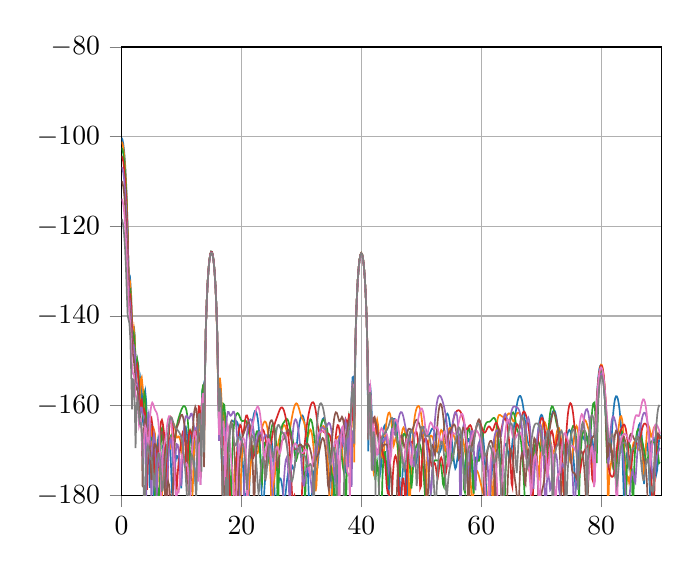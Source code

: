 % This file was created by matplotlib2tikz v0.6.18.
\begin{tikzpicture}

\definecolor{color0}{rgb}{0.122,0.467,0.706}
\definecolor{color1}{rgb}{1,0.498,0.055}
\definecolor{color2}{rgb}{0.173,0.627,0.173}
\definecolor{color3}{rgb}{0.839,0.153,0.157}
\definecolor{color4}{rgb}{0.58,0.404,0.741}
\definecolor{color5}{rgb}{0.549,0.337,0.294}
\definecolor{color6}{rgb}{0.89,0.467,0.761}

\begin{axis}[
tick align=outside,
tick pos=left,
x grid style={white!69.02!black},
xmajorgrids,
xmin=0, xmax=90,
y grid style={white!69.02!black},
ymajorgrids,
ymin=-180, ymax=-80
]
\addplot [semithick, color0, forget plot]
table [row sep=\\]{%
0	-100.282 \\
0.146	-100.605 \\
0.293	-101.59 \\
0.439	-103.282 \\
0.586	-105.769 \\
0.732	-109.217 \\
0.879	-113.944 \\
1.025	-120.659 \\
1.172	-130.854 \\
1.318	-133.593 \\
1.465	-132.319 \\
1.611	-135.485 \\
1.758	-143.046 \\
1.904	-144.69 \\
2.051	-142.215 \\
2.197	-144.226 \\
2.344	-150.982 \\
2.49	-153.86 \\
2.637	-150.021 \\
2.783	-151.06 \\
2.93	-155.764 \\
3.076	-156.451 \\
3.223	-154.141 \\
3.369	-155.592 \\
3.516	-162.836 \\
3.662	-164.504 \\
3.809	-157.774 \\
3.955	-156.783 \\
4.102	-158.858 \\
4.248	-162.936 \\
4.395	-166.404 \\
4.541	-169.935 \\
4.688	-178.336 \\
4.834	-168.179 \\
4.98	-164.232 \\
5.127	-164.368 \\
5.273	-168.412 \\
5.42	-181.203 \\
5.566	-173.529 \\
5.713	-169.909 \\
5.859	-169.506 \\
6.006	-168.375 \\
6.152	-166.993 \\
6.299	-167.495 \\
6.445	-171.122 \\
6.592	-177.628 \\
6.738	-172.567 \\
6.885	-169.635 \\
7.031	-170.318 \\
7.178	-174.603 \\
7.324	-180.541 \\
7.471	-174.281 \\
7.617	-170.455 \\
7.764	-168.68 \\
7.91	-168.166 \\
8.057	-168.964 \\
8.203	-171.567 \\
8.35	-176.965 \\
8.496	-181.416 \\
8.643	-176.639 \\
8.789	-174.11 \\
8.936	-172.878 \\
9.082	-171.868 \\
9.229	-171.223 \\
9.375	-171.311 \\
9.521	-172.089 \\
9.668	-173.428 \\
9.814	-175.813 \\
9.961	-178.454 \\
10.107	-173.902 \\
10.254	-168.879 \\
10.4	-165.965 \\
10.547	-164.669 \\
10.693	-164.639 \\
10.84	-165.609 \\
10.986	-167.225 \\
11.133	-168.808 \\
11.279	-169.231 \\
11.426	-168.116 \\
11.572	-166.682 \\
11.719	-166.036 \\
11.865	-166.684 \\
12.012	-168.899 \\
12.158	-172.671 \\
12.305	-176.858 \\
12.451	-178.893 \\
12.598	-173.535 \\
12.744	-168.149 \\
12.891	-165.963 \\
13.037	-167.99 \\
13.184	-174.741 \\
13.33	-162.114 \\
13.477	-156.774 \\
13.623	-155.878 \\
13.77	-163.422 \\
13.916	-152.805 \\
14.062	-142.759 \\
14.209	-136.776 \\
14.355	-132.613 \\
14.502	-129.632 \\
14.648	-127.558 \\
14.795	-126.255 \\
14.941	-125.652 \\
15.088	-125.72 \\
15.234	-126.463 \\
15.381	-127.918 \\
15.527	-130.166 \\
15.674	-133.357 \\
15.82	-137.792 \\
15.967	-144.173 \\
16.113	-155.037 \\
16.26	-164.216 \\
16.406	-158.475 \\
16.553	-161.554 \\
16.699	-172.803 \\
16.846	-165.258 \\
16.992	-161.624 \\
17.139	-161.701 \\
17.285	-163.783 \\
17.432	-166.782 \\
17.578	-169.306 \\
17.725	-170.213 \\
17.871	-168.698 \\
18.018	-166.225 \\
18.164	-164.422 \\
18.311	-163.538 \\
18.457	-163.335 \\
18.604	-163.46 \\
18.75	-163.592 \\
18.896	-163.578 \\
19.043	-163.484 \\
19.189	-163.507 \\
19.336	-163.834 \\
19.482	-164.565 \\
19.629	-165.689 \\
19.775	-167.083 \\
19.922	-168.602 \\
20.068	-170.283 \\
20.215	-172.481 \\
20.361	-175.886 \\
20.508	-181.473 \\
20.654	-184.011 \\
20.801	-179.667 \\
20.947	-178.081 \\
21.094	-179.463 \\
21.24	-181.478 \\
21.387	-175.721 \\
21.533	-170.247 \\
21.68	-166.623 \\
21.826	-164.202 \\
21.973	-162.612 \\
22.119	-161.65 \\
22.266	-161.21 \\
22.412	-161.248 \\
22.559	-161.765 \\
22.705	-162.797 \\
22.852	-164.42 \\
22.998	-166.765 \\
23.145	-170.093 \\
23.291	-175.024 \\
23.438	-183.716 \\
23.584	-188.962 \\
23.73	-180.93 \\
23.877	-177.624 \\
24.023	-175.125 \\
24.17	-172.531 \\
24.316	-170.115 \\
24.463	-168.245 \\
24.609	-167.068 \\
24.756	-166.619 \\
24.902	-166.913 \\
25.049	-167.991 \\
25.195	-169.949 \\
25.342	-173.01 \\
25.488	-177.69 \\
25.635	-184.784 \\
25.781	-185.252 \\
25.928	-180.576 \\
26.074	-178.066 \\
26.221	-176.766 \\
26.367	-176.203 \\
26.514	-176.236 \\
26.66	-176.86 \\
26.807	-178.093 \\
26.953	-179.797 \\
27.1	-181.196 \\
27.246	-180.916 \\
27.393	-179.217 \\
27.539	-177.368 \\
27.686	-175.818 \\
27.832	-174.587 \\
27.979	-173.67 \\
28.125	-173.114 \\
28.271	-172.987 \\
28.418	-173.304 \\
28.564	-173.917 \\
28.711	-174.312 \\
28.857	-173.7 \\
29.004	-171.983 \\
29.15	-169.858 \\
29.297	-167.836 \\
29.443	-166.089 \\
29.59	-164.651 \\
29.736	-163.529 \\
29.883	-162.731 \\
30.029	-162.276 \\
30.176	-162.199 \\
30.322	-162.546 \\
30.469	-163.384 \\
30.615	-164.801 \\
30.762	-166.917 \\
30.908	-169.891 \\
31.055	-173.915 \\
31.201	-179.015 \\
31.348	-183.862 \\
31.494	-185.065 \\
31.641	-182.731 \\
31.787	-179.317 \\
31.934	-176.55 \\
32.08	-174.829 \\
32.227	-174.061 \\
32.373	-174.026 \\
32.52	-174.298 \\
32.666	-173.951 \\
32.812	-172.157 \\
32.959	-169.528 \\
33.105	-167.035 \\
33.252	-165.073 \\
33.398	-163.727 \\
33.545	-162.988 \\
33.691	-162.82 \\
33.838	-163.163 \\
33.984	-163.923 \\
34.131	-164.969 \\
34.277	-166.17 \\
34.424	-167.474 \\
34.57	-168.975 \\
34.717	-170.917 \\
34.863	-173.807 \\
35.01	-179.054 \\
35.156	-197.833 \\
35.303	-180.9 \\
35.449	-175.675 \\
35.596	-174.308 \\
35.742	-175.627 \\
35.889	-178.35 \\
36.035	-174.871 \\
36.182	-170.116 \\
36.328	-167.276 \\
36.475	-165.841 \\
36.621	-165.375 \\
36.768	-165.589 \\
36.914	-166.315 \\
37.061	-167.601 \\
37.207	-169.964 \\
37.354	-174.685 \\
37.5	-174.225 \\
37.646	-167.305 \\
37.793	-163.853 \\
37.939	-163.546 \\
38.086	-167.888 \\
38.232	-166.442 \\
38.379	-157.592 \\
38.525	-153.708 \\
38.672	-153.571 \\
38.818	-162.385 \\
38.965	-151.736 \\
39.111	-141.767 \\
39.258	-136.014 \\
39.404	-132.081 \\
39.551	-129.319 \\
39.697	-127.457 \\
39.844	-126.362 \\
39.99	-125.969 \\
40.137	-126.253 \\
40.283	-127.227 \\
40.43	-128.941 \\
40.576	-131.497 \\
40.723	-135.101 \\
40.869	-140.195 \\
41.016	-148.068 \\
41.162	-170.209 \\
41.309	-156.992 \\
41.455	-155.138 \\
41.602	-157.373 \\
41.748	-162.144 \\
41.895	-168.142 \\
42.041	-171.556 \\
42.188	-170.216 \\
42.334	-166.643 \\
42.48	-164.515 \\
42.627	-164.321 \\
42.773	-165.895 \\
42.92	-169.001 \\
43.066	-172.757 \\
43.213	-174.497 \\
43.359	-172.381 \\
43.506	-168.88 \\
43.652	-166.134 \\
43.799	-164.621 \\
43.945	-164.336 \\
44.092	-165.271 \\
44.238	-167.591 \\
44.385	-171.959 \\
44.531	-180.337 \\
44.678	-176.52 \\
44.824	-170.306 \\
44.971	-166.913 \\
45.117	-164.823 \\
45.264	-163.556 \\
45.41	-162.951 \\
45.557	-162.957 \\
45.703	-163.572 \\
45.85	-164.813 \\
45.996	-166.725 \\
46.143	-169.412 \\
46.289	-173.153 \\
46.436	-178.58 \\
46.582	-183.201 \\
46.729	-178.646 \\
46.875	-175.01 \\
47.021	-173.241 \\
47.168	-172.942 \\
47.314	-174.234 \\
47.461	-178.038 \\
47.607	-185.264 \\
47.754	-176.994 \\
47.9	-171.173 \\
48.047	-167.933 \\
48.193	-166.131 \\
48.34	-165.376 \\
48.486	-165.523 \\
48.633	-166.536 \\
48.779	-168.422 \\
48.926	-171.01 \\
49.072	-173.026 \\
49.219	-172.349 \\
49.365	-170.315 \\
49.512	-168.586 \\
49.658	-167.373 \\
49.805	-166.518 \\
49.951	-165.86 \\
50.098	-165.32 \\
50.244	-164.914 \\
50.391	-164.715 \\
50.537	-164.781 \\
50.684	-165.115 \\
50.83	-165.641 \\
50.977	-166.194 \\
51.123	-166.557 \\
51.27	-166.57 \\
51.416	-166.246 \\
51.562	-165.753 \\
51.709	-165.303 \\
51.855	-165.063 \\
52.002	-165.143 \\
52.148	-165.607 \\
52.295	-166.472 \\
52.441	-167.691 \\
52.588	-169.075 \\
52.734	-170.218 \\
52.881	-170.695 \\
53.027	-170.537 \\
53.174	-170.096 \\
53.32	-169.493 \\
53.467	-168.529 \\
53.613	-167.081 \\
53.76	-165.395 \\
53.906	-163.842 \\
54.053	-162.665 \\
54.199	-161.969 \\
54.346	-161.788 \\
54.492	-162.123 \\
54.639	-162.954 \\
54.785	-164.237 \\
54.932	-165.882 \\
55.078	-167.753 \\
55.225	-169.691 \\
55.371	-171.562 \\
55.518	-173.178 \\
55.664	-174.057 \\
55.811	-173.675 \\
55.957	-172.33 \\
56.104	-170.781 \\
56.25	-169.495 \\
56.396	-168.682 \\
56.543	-168.468 \\
56.689	-168.969 \\
56.836	-170.31 \\
56.982	-172.547 \\
57.129	-174.916 \\
57.275	-174.579 \\
57.422	-171.951 \\
57.568	-169.636 \\
57.715	-168.148 \\
57.861	-167.447 \\
58.008	-167.518 \\
58.154	-168.446 \\
58.301	-170.425 \\
58.447	-173.664 \\
58.594	-176.842 \\
58.74	-175.434 \\
58.887	-172.81 \\
59.033	-171.585 \\
59.18	-171.687 \\
59.326	-172.445 \\
59.473	-172.142 \\
59.619	-170.048 \\
59.766	-167.811 \\
59.912	-166.347 \\
60.059	-165.804 \\
60.205	-166.182 \\
60.352	-167.509 \\
60.498	-169.881 \\
60.645	-173.44 \\
60.791	-177.955 \\
60.938	-180.881 \\
61.084	-180.785 \\
61.23	-180.988 \\
61.377	-181.681 \\
61.523	-180.25 \\
61.67	-176.88 \\
61.816	-173.725 \\
61.963	-171.221 \\
62.109	-169.279 \\
62.256	-167.823 \\
62.402	-166.842 \\
62.549	-166.369 \\
62.695	-166.479 \\
62.842	-167.295 \\
62.988	-169.036 \\
63.135	-172.137 \\
63.281	-177.331 \\
63.428	-179.599 \\
63.574	-174.368 \\
63.721	-171.002 \\
63.867	-169.245 \\
64.014	-168.527 \\
64.16	-168.564 \\
64.307	-169.189 \\
64.453	-170.256 \\
64.6	-171.499 \\
64.746	-172.308 \\
64.893	-171.897 \\
65.039	-170.306 \\
65.186	-168.271 \\
65.332	-166.256 \\
65.479	-164.395 \\
65.625	-162.715 \\
65.771	-161.231 \\
65.918	-159.97 \\
66.064	-158.967 \\
66.211	-158.258 \\
66.357	-157.873 \\
66.504	-157.833 \\
66.65	-158.151 \\
66.797	-158.831 \\
66.943	-159.859 \\
67.09	-161.198 \\
67.236	-162.775 \\
67.383	-164.464 \\
67.529	-166.084 \\
67.676	-167.431 \\
67.822	-168.362 \\
67.969	-168.879 \\
68.115	-169.136 \\
68.262	-169.352 \\
68.408	-169.726 \\
68.555	-170.383 \\
68.701	-171.311 \\
68.848	-172.173 \\
68.994	-172.112 \\
69.141	-170.611 \\
69.287	-168.403 \\
69.434	-166.279 \\
69.58	-164.536 \\
69.727	-163.239 \\
69.873	-162.405 \\
70.02	-162.052 \\
70.166	-162.219 \\
70.312	-162.979 \\
70.459	-164.45 \\
70.605	-166.792 \\
70.752	-169.964 \\
70.898	-172.003 \\
71.045	-170.087 \\
71.191	-167.343 \\
71.338	-165.318 \\
71.484	-163.898 \\
71.631	-162.841 \\
71.777	-162.012 \\
71.924	-161.401 \\
72.07	-161.075 \\
72.217	-161.115 \\
72.363	-161.582 \\
72.51	-162.497 \\
72.656	-163.804 \\
72.803	-165.315 \\
72.949	-166.666 \\
73.096	-167.531 \\
73.242	-167.992 \\
73.389	-168.395 \\
73.535	-168.916 \\
73.682	-169.394 \\
73.828	-169.452 \\
73.975	-168.899 \\
74.121	-167.961 \\
74.268	-166.974 \\
74.414	-166.15 \\
74.561	-165.605 \\
74.707	-165.424 \\
74.854	-165.685 \\
75	-166.467 \\
75.146	-167.842 \\
75.293	-169.875 \\
75.439	-172.608 \\
75.586	-175.948 \\
75.732	-178.737 \\
75.879	-177.705 \\
76.025	-174.293 \\
76.172	-171.256 \\
76.318	-169.04 \\
76.465	-167.593 \\
76.611	-166.81 \\
76.758	-166.579 \\
76.904	-166.764 \\
77.051	-167.194 \\
77.197	-167.646 \\
77.344	-167.883 \\
77.49	-167.774 \\
77.637	-167.404 \\
77.783	-166.997 \\
77.93	-166.731 \\
78.076	-166.635 \\
78.223	-166.625 \\
78.369	-166.696 \\
78.516	-167.196 \\
78.662	-169.033 \\
78.809	-175.083 \\
78.955	-176.783 \\
79.102	-164.949 \\
79.248	-159.283 \\
79.395	-155.687 \\
79.541	-153.31 \\
79.688	-151.835 \\
79.834	-151.12 \\
79.98	-151.098 \\
80.127	-151.743 \\
80.273	-153.059 \\
80.42	-155.065 \\
80.566	-157.765 \\
80.713	-161.039 \\
80.859	-164.326 \\
81.006	-166.547 \\
81.152	-167.644 \\
81.299	-168.758 \\
81.445	-170.258 \\
81.592	-170.312 \\
81.738	-167.362 \\
81.885	-163.958 \\
82.031	-161.33 \\
82.178	-159.521 \\
82.324	-158.414 \\
82.471	-157.909 \\
82.617	-157.934 \\
82.764	-158.439 \\
82.91	-159.402 \\
83.057	-160.835 \\
83.203	-162.812 \\
83.35	-165.513 \\
83.496	-169.352 \\
83.643	-175.27 \\
83.789	-180.686 \\
83.936	-175.458 \\
84.082	-172.114 \\
84.229	-170.706 \\
84.375	-170.48 \\
84.521	-170.98 \\
84.668	-171.659 \\
84.814	-171.818 \\
84.961	-171.241 \\
85.107	-170.42 \\
85.254	-169.827 \\
85.4	-169.593 \\
85.547	-169.549 \\
85.693	-169.247 \\
85.84	-168.276 \\
85.986	-166.803 \\
86.133	-165.371 \\
86.279	-164.382 \\
86.426	-164.046 \\
86.572	-164.514 \\
86.719	-165.99 \\
86.865	-168.879 \\
87.012	-173.969 \\
87.158	-177.514 \\
87.305	-172.477 \\
87.451	-169.357 \\
87.598	-168.294 \\
87.744	-168.896 \\
87.891	-171.396 \\
88.037	-177.063 \\
88.184	-180.232 \\
88.33	-172.772 \\
88.477	-169.03 \\
88.623	-167.399 \\
88.77	-167.234 \\
88.916	-168.44 \\
89.062	-171.224 \\
89.209	-175.192 \\
89.355	-174.278 \\
89.502	-170.277 \\
89.648	-167.731 \\
89.795	-166.493 \\
};
\addplot [semithick, color1, forget plot]
table [row sep=\\]{%
0	-101.136 \\
0.146	-101.458 \\
0.293	-102.435 \\
0.439	-104.111 \\
0.586	-106.573 \\
0.732	-109.976 \\
0.879	-114.614 \\
1.025	-121.099 \\
1.172	-130.373 \\
1.318	-133.838 \\
1.465	-133.004 \\
1.611	-135.934 \\
1.758	-142.266 \\
1.904	-144.351 \\
2.051	-142.764 \\
2.197	-144.632 \\
2.344	-149.926 \\
2.49	-152.513 \\
2.637	-150.754 \\
2.783	-152.708 \\
2.93	-160.629 \\
3.076	-158.946 \\
3.223	-154.048 \\
3.369	-153.68 \\
3.516	-155.594 \\
3.662	-157.451 \\
3.809	-158.075 \\
3.955	-160.07 \\
4.102	-166.647 \\
4.248	-177.844 \\
4.395	-165.712 \\
4.541	-164.797 \\
4.688	-168.711 \\
4.834	-171.612 \\
4.98	-166.503 \\
5.127	-164.583 \\
5.273	-164.76 \\
5.42	-165.416 \\
5.566	-166.159 \\
5.713	-168.55 \\
5.859	-176.191 \\
6.006	-178.313 \\
6.152	-169.976 \\
6.299	-168.431 \\
6.445	-170.658 \\
6.592	-178.484 \\
6.738	-181.269 \\
6.885	-174.308 \\
7.031	-173.719 \\
7.178	-176.344 \\
7.324	-177.569 \\
7.471	-173.86 \\
7.617	-170.996 \\
7.764	-169.553 \\
7.91	-169.248 \\
8.057	-169.668 \\
8.203	-169.387 \\
8.35	-167.416 \\
8.496	-165.319 \\
8.643	-164.184 \\
8.789	-164.156 \\
8.936	-165.042 \\
9.082	-166.323 \\
9.229	-167.131 \\
9.375	-167.119 \\
9.521	-166.896 \\
9.668	-167.048 \\
9.814	-167.795 \\
9.961	-169.136 \\
10.107	-170.802 \\
10.254	-172.159 \\
10.4	-172.579 \\
10.547	-172.009 \\
10.693	-170.824 \\
10.84	-169.679 \\
10.986	-169.24 \\
11.133	-170.007 \\
11.279	-172.51 \\
11.426	-177.896 \\
11.572	-192.56 \\
11.719	-186.659 \\
11.865	-179.3 \\
12.012	-172.855 \\
12.158	-168.245 \\
12.305	-165.768 \\
12.451	-165.275 \\
12.598	-166.503 \\
12.744	-167.49 \\
12.891	-165.774 \\
13.037	-164.419 \\
13.184	-164.248 \\
13.33	-161.804 \\
13.477	-158.398 \\
13.623	-158.154 \\
13.77	-171.883 \\
13.916	-152.01 \\
14.062	-142.632 \\
14.209	-136.797 \\
14.355	-132.675 \\
14.502	-129.703 \\
14.648	-127.631 \\
14.795	-126.328 \\
14.941	-125.729 \\
15.088	-125.806 \\
15.234	-126.565 \\
15.381	-128.048 \\
15.527	-130.344 \\
15.674	-133.623 \\
15.82	-138.241 \\
15.967	-145.076 \\
16.113	-156.741 \\
16.26	-156.103 \\
16.406	-153.785 \\
16.553	-155.496 \\
16.699	-159.213 \\
16.846	-161.558 \\
16.992	-161.606 \\
17.139	-162.771 \\
17.285	-165.889 \\
17.432	-169.795 \\
17.578	-171.326 \\
17.725	-172.513 \\
17.871	-176.822 \\
18.018	-190.375 \\
18.164	-183.196 \\
18.311	-180.487 \\
18.457	-184.415 \\
18.604	-184.548 \\
18.75	-176.863 \\
18.896	-173.244 \\
19.043	-171.771 \\
19.189	-171.77 \\
19.336	-173.176 \\
19.482	-176.59 \\
19.629	-185.452 \\
19.775	-184.85 \\
19.922	-175.644 \\
20.068	-171.675 \\
20.215	-169.626 \\
20.361	-168.849 \\
20.508	-169.202 \\
20.654	-170.748 \\
20.801	-173.678 \\
20.947	-177.98 \\
21.094	-180.675 \\
21.24	-178.618 \\
21.387	-175.986 \\
21.533	-173.559 \\
21.68	-171.417 \\
21.826	-169.873 \\
21.973	-169.078 \\
22.119	-169.002 \\
22.266	-169.48 \\
22.412	-170.201 \\
22.559	-170.706 \\
22.705	-170.578 \\
22.852	-169.757 \\
22.998	-168.525 \\
23.145	-167.204 \\
23.291	-166.001 \\
23.438	-165.011 \\
23.584	-164.262 \\
23.73	-163.766 \\
23.877	-163.536 \\
24.023	-163.606 \\
24.17	-164.036 \\
24.316	-164.917 \\
24.463	-166.388 \\
24.609	-168.676 \\
24.756	-172.207 \\
24.902	-177.957 \\
25.049	-186.098 \\
25.195	-181.492 \\
25.342	-178.041 \\
25.488	-176.437 \\
25.635	-174.787 \\
25.781	-172.6 \\
25.928	-170.516 \\
26.074	-168.948 \\
26.221	-167.88 \\
26.367	-167.106 \\
26.514	-166.408 \\
26.66	-165.697 \\
26.807	-165.037 \\
26.953	-164.547 \\
27.1	-164.327 \\
27.246	-164.439 \\
27.393	-164.907 \\
27.539	-165.672 \\
27.686	-166.473 \\
27.832	-166.779 \\
27.979	-166.214 \\
28.125	-165.064 \\
28.271	-163.809 \\
28.418	-162.663 \\
28.564	-161.654 \\
28.711	-160.788 \\
28.857	-160.101 \\
29.004	-159.651 \\
29.15	-159.482 \\
29.297	-159.606 \\
29.443	-160.001 \\
29.59	-160.608 \\
29.736	-161.328 \\
29.883	-162.024 \\
30.029	-162.572 \\
30.176	-162.953 \\
30.322	-163.301 \\
30.469	-163.82 \\
30.615	-164.658 \\
30.762	-165.777 \\
30.908	-166.784 \\
31.055	-167.024 \\
31.201	-166.439 \\
31.348	-165.704 \\
31.494	-165.355 \\
31.641	-165.595 \\
31.787	-166.481 \\
31.934	-168.057 \\
32.08	-170.471 \\
32.227	-174.129 \\
32.373	-179.125 \\
32.52	-177.746 \\
32.666	-172.745 \\
32.812	-169.505 \\
32.959	-167.529 \\
33.105	-166.333 \\
33.252	-165.578 \\
33.398	-165.037 \\
33.545	-164.657 \\
33.691	-164.548 \\
33.838	-164.876 \\
33.984	-165.777 \\
34.131	-167.343 \\
34.277	-169.64 \\
34.424	-172.748 \\
34.57	-176.861 \\
34.717	-182.532 \\
34.863	-188.345 \\
35.01	-182.681 \\
35.156	-177.128 \\
35.303	-173.281 \\
35.449	-170.607 \\
35.596	-168.852 \\
35.742	-167.808 \\
35.889	-167.258 \\
36.035	-166.992 \\
36.182	-166.861 \\
36.328	-166.819 \\
36.475	-166.97 \\
36.621	-167.625 \\
36.768	-169.309 \\
36.914	-172.525 \\
37.061	-174.666 \\
37.207	-171.876 \\
37.354	-170.43 \\
37.5	-172.373 \\
37.646	-175.216 \\
37.793	-169.567 \\
37.939	-166.824 \\
38.086	-169.714 \\
38.232	-175.701 \\
38.379	-161.373 \\
38.525	-156.758 \\
38.672	-157.081 \\
38.818	-172.662 \\
38.965	-149.67 \\
39.111	-141.133 \\
39.258	-135.734 \\
39.404	-131.937 \\
39.551	-129.238 \\
39.697	-127.407 \\
39.844	-126.328 \\
39.99	-125.942 \\
40.137	-126.228 \\
40.283	-127.198 \\
40.43	-128.897 \\
40.576	-131.421 \\
40.723	-134.951 \\
40.869	-139.862 \\
41.016	-147.124 \\
41.162	-161.778 \\
41.309	-161.015 \\
41.455	-158.171 \\
41.602	-161.06 \\
41.748	-167.739 \\
41.895	-173.256 \\
42.041	-174.82 \\
42.188	-173.779 \\
42.334	-167.136 \\
42.48	-163.884 \\
42.627	-163.128 \\
42.773	-164.192 \\
42.92	-166.505 \\
43.066	-168.783 \\
43.213	-169.743 \\
43.359	-170.423 \\
43.506	-171.637 \\
43.652	-171.821 \\
43.799	-169.629 \\
43.945	-166.969 \\
44.092	-164.854 \\
44.238	-163.312 \\
44.385	-162.252 \\
44.531	-161.648 \\
44.678	-161.544 \\
44.824	-162.036 \\
44.971	-163.243 \\
45.117	-165.228 \\
45.264	-167.615 \\
45.41	-168.822 \\
45.557	-168.084 \\
45.703	-167.221 \\
45.85	-167.313 \\
45.996	-168.626 \\
46.143	-171.117 \\
46.289	-173.165 \\
46.436	-171.392 \\
46.582	-168.458 \\
46.729	-166.4 \\
46.875	-165.262 \\
47.021	-164.888 \\
47.168	-165.183 \\
47.314	-166.103 \\
47.461	-167.643 \\
47.607	-169.846 \\
47.754	-172.89 \\
47.9	-177.425 \\
48.047	-183.934 \\
48.193	-178.521 \\
48.34	-172.382 \\
48.486	-168.433 \\
48.633	-165.679 \\
48.779	-163.696 \\
48.926	-162.265 \\
49.072	-161.253 \\
49.219	-160.577 \\
49.365	-160.192 \\
49.512	-160.085 \\
49.658	-160.271 \\
49.805	-160.795 \\
49.951	-161.73 \\
50.098	-163.192 \\
50.244	-165.382 \\
50.391	-168.707 \\
50.537	-174.273 \\
50.684	-185.34 \\
50.83	-177.135 \\
50.977	-171.873 \\
51.123	-169.269 \\
51.27	-167.828 \\
51.416	-167.043 \\
51.562	-166.699 \\
51.709	-166.711 \\
51.855	-167.046 \\
52.002	-167.669 \\
52.148	-168.5 \\
52.295	-169.384 \\
52.441	-170.071 \\
52.588	-170.229 \\
52.734	-169.602 \\
52.881	-168.355 \\
53.027	-166.986 \\
53.174	-165.929 \\
53.32	-165.43 \\
53.467	-165.621 \\
53.613	-166.575 \\
53.76	-168.243 \\
53.906	-170.007 \\
54.053	-170.209 \\
54.199	-168.629 \\
54.346	-166.902 \\
54.492	-165.721 \\
54.639	-165.111 \\
54.785	-164.952 \\
54.932	-165.11 \\
55.078	-165.469 \\
55.225	-165.946 \\
55.371	-166.498 \\
55.518	-167.102 \\
55.664	-167.701 \\
55.811	-168.165 \\
55.957	-168.321 \\
56.104	-168.09 \\
56.25	-167.601 \\
56.396	-167.087 \\
56.543	-166.748 \\
56.689	-166.704 \\
56.836	-167.019 \\
56.982	-167.721 \\
57.129	-168.787 \\
57.275	-170.097 \\
57.422	-171.361 \\
57.568	-172.205 \\
57.715	-172.585 \\
57.861	-172.928 \\
58.008	-173.749 \\
58.154	-175.463 \\
58.301	-178.437 \\
58.447	-182.276 \\
58.594	-181.993 \\
58.74	-178.558 \\
58.887	-176.187 \\
59.033	-174.941 \\
59.18	-174.485 \\
59.326	-174.572 \\
59.473	-175.023 \\
59.619	-175.706 \\
59.766	-176.518 \\
59.912	-177.382 \\
60.059	-178.231 \\
60.205	-179.016 \\
60.352	-179.751 \\
60.498	-180.619 \\
60.645	-181.996 \\
60.791	-184.064 \\
60.938	-184.657 \\
61.084	-181.243 \\
61.23	-177.671 \\
61.377	-175.421 \\
61.523	-174.576 \\
61.67	-175.368 \\
61.816	-178.86 \\
61.963	-189.357 \\
62.109	-177.672 \\
62.256	-170.896 \\
62.402	-167.054 \\
62.549	-164.646 \\
62.695	-163.17 \\
62.842	-162.371 \\
62.988	-162.065 \\
63.135	-162.075 \\
63.281	-162.224 \\
63.428	-162.38 \\
63.574	-162.495 \\
63.721	-162.58 \\
63.867	-162.634 \\
64.014	-162.605 \\
64.16	-162.444 \\
64.307	-162.174 \\
64.453	-161.893 \\
64.6	-161.724 \\
64.746	-161.755 \\
64.893	-162.031 \\
65.039	-162.526 \\
65.186	-163.108 \\
65.332	-163.509 \\
65.479	-163.461 \\
65.625	-162.977 \\
65.771	-162.346 \\
65.918	-161.844 \\
66.064	-161.596 \\
66.211	-161.604 \\
66.357	-161.798 \\
66.504	-162.078 \\
66.65	-162.364 \\
66.797	-162.639 \\
66.943	-162.972 \\
67.09	-163.498 \\
67.236	-164.387 \\
67.383	-165.825 \\
67.529	-168.011 \\
67.676	-171.037 \\
67.822	-174.075 \\
67.969	-174.471 \\
68.115	-173.087 \\
68.262	-172.312 \\
68.408	-172.436 \\
68.555	-172.822 \\
68.701	-172.483 \\
68.848	-171.412 \\
68.994	-170.555 \\
69.141	-170.568 \\
69.287	-171.81 \\
69.434	-174.519 \\
69.58	-176.719 \\
69.727	-173.317 \\
69.873	-169.295 \\
70.02	-166.575 \\
70.166	-164.874 \\
70.312	-163.929 \\
70.459	-163.577 \\
70.605	-163.706 \\
70.752	-164.205 \\
70.898	-164.938 \\
71.045	-165.731 \\
71.191	-166.434 \\
71.338	-167.031 \\
71.484	-167.66 \\
71.631	-168.492 \\
71.777	-169.562 \\
71.924	-170.543 \\
72.07	-170.677 \\
72.217	-169.629 \\
72.363	-168.068 \\
72.51	-166.648 \\
72.656	-165.62 \\
72.803	-165.053 \\
72.949	-164.985 \\
73.096	-165.483 \\
73.242	-166.683 \\
73.389	-168.859 \\
73.535	-172.611 \\
73.682	-179.041 \\
73.828	-178.815 \\
73.975	-173.253 \\
74.121	-170.434 \\
74.268	-169.289 \\
74.414	-169.285 \\
74.561	-170.116 \\
74.707	-171.431 \\
74.854	-172.613 \\
75	-172.825 \\
75.146	-171.677 \\
75.293	-169.675 \\
75.439	-167.595 \\
75.586	-165.926 \\
75.732	-164.882 \\
75.879	-164.541 \\
76.025	-164.928 \\
76.172	-166.002 \\
76.318	-167.479 \\
76.465	-168.388 \\
76.611	-167.673 \\
76.758	-166.037 \\
76.904	-164.57 \\
77.051	-163.623 \\
77.197	-163.207 \\
77.344	-163.244 \\
77.49	-163.621 \\
77.637	-164.192 \\
77.783	-164.825 \\
77.93	-165.486 \\
78.076	-166.317 \\
78.223	-167.602 \\
78.369	-169.696 \\
78.516	-172.932 \\
78.662	-176.391 \\
78.809	-174.515 \\
78.955	-169.438 \\
79.102	-164.645 \\
79.248	-160.505 \\
79.395	-157.12 \\
79.541	-154.499 \\
79.688	-152.609 \\
79.834	-151.408 \\
79.98	-150.867 \\
80.127	-150.978 \\
80.273	-151.757 \\
80.42	-153.254 \\
80.566	-155.569 \\
80.713	-158.907 \\
80.859	-163.709 \\
81.006	-171.223 \\
81.152	-184.271 \\
81.299	-177.141 \\
81.445	-174.478 \\
81.592	-173.399 \\
81.738	-171.94 \\
81.885	-170.504 \\
82.031	-169.857 \\
82.178	-170.295 \\
82.324	-171.746 \\
82.471	-172.846 \\
82.617	-170.867 \\
82.764	-167.572 \\
82.91	-164.963 \\
83.057	-163.271 \\
83.203	-162.42 \\
83.35	-162.367 \\
83.496	-163.137 \\
83.643	-164.828 \\
83.789	-167.647 \\
83.936	-171.883 \\
84.082	-176.746 \\
84.229	-177.147 \\
84.375	-175.738 \\
84.521	-175.984 \\
84.668	-177.224 \\
84.814	-176.403 \\
84.961	-173.355 \\
85.107	-170.748 \\
85.254	-169.107 \\
85.4	-168.279 \\
85.547	-168.082 \\
85.693	-168.362 \\
85.84	-168.948 \\
85.986	-169.579 \\
86.133	-169.884 \\
86.279	-169.639 \\
86.426	-169.076 \\
86.572	-168.679 \\
86.719	-168.873 \\
86.865	-170.021 \\
87.012	-172.493 \\
87.158	-175.5 \\
87.305	-173.377 \\
87.451	-169.182 \\
87.598	-166.397 \\
87.744	-164.918 \\
87.891	-164.498 \\
88.037	-164.963 \\
88.184	-166.023 \\
88.33	-166.941 \\
88.477	-166.786 \\
88.623	-165.816 \\
88.77	-164.967 \\
88.916	-164.676 \\
89.062	-164.976 \\
89.209	-165.716 \\
89.355	-166.607 \\
89.502	-167.262 \\
89.648	-167.341 \\
89.795	-166.785 \\
};
\addplot [semithick, color2, forget plot]
table [row sep=\\]{%
0	-102.481 \\
0.146	-102.799 \\
0.293	-103.767 \\
0.439	-105.426 \\
0.586	-107.858 \\
0.732	-111.208 \\
0.879	-115.739 \\
1.025	-121.954 \\
1.172	-130.299 \\
1.318	-134.263 \\
1.465	-134.11 \\
1.611	-136.965 \\
1.758	-142.795 \\
1.904	-145.349 \\
2.051	-144.214 \\
2.197	-146.03 \\
2.344	-150.479 \\
2.49	-151.438 \\
2.637	-149.894 \\
2.783	-151.033 \\
2.93	-155.311 \\
3.076	-160.924 \\
3.223	-160.293 \\
3.369	-160.726 \\
3.516	-161.908 \\
3.662	-159.092 \\
3.809	-157.21 \\
3.955	-158.015 \\
4.102	-162.067 \\
4.248	-171.34 \\
4.395	-168.182 \\
4.541	-165.018 \\
4.688	-165.798 \\
4.834	-167.727 \\
4.98	-167.551 \\
5.127	-167.105 \\
5.273	-168.51 \\
5.42	-172.115 \\
5.566	-178.024 \\
5.713	-188.688 \\
5.859	-185.009 \\
6.006	-178.681 \\
6.152	-178.527 \\
6.299	-180.366 \\
6.445	-172.641 \\
6.592	-167.418 \\
6.738	-165.019 \\
6.885	-164.736 \\
7.031	-166.507 \\
7.178	-170.947 \\
7.324	-178.086 \\
7.471	-173.838 \\
7.617	-170.066 \\
7.764	-168.565 \\
7.91	-167.937 \\
8.057	-167.423 \\
8.203	-166.857 \\
8.35	-166.458 \\
8.496	-166.439 \\
8.643	-166.761 \\
8.789	-167.018 \\
8.936	-166.647 \\
9.082	-165.648 \\
9.229	-164.516 \\
9.375	-163.561 \\
9.521	-162.811 \\
9.668	-162.179 \\
9.814	-161.587 \\
9.961	-161.026 \\
10.107	-160.553 \\
10.254	-160.232 \\
10.4	-160.1 \\
10.547	-160.166 \\
10.693	-160.47 \\
10.84	-161.131 \\
10.986	-162.389 \\
11.133	-164.689 \\
11.279	-169.059 \\
11.426	-178.516 \\
11.572	-172.72 \\
11.719	-167.107 \\
11.865	-164.951 \\
12.012	-164.662 \\
12.158	-165.571 \\
12.305	-167.095 \\
12.451	-169.08 \\
12.598	-172.012 \\
12.744	-173.228 \\
12.891	-171.324 \\
13.037	-174.439 \\
13.184	-174.384 \\
13.33	-161.573 \\
13.477	-156.429 \\
13.623	-155.259 \\
13.77	-160.993 \\
13.916	-153.855 \\
14.062	-143.179 \\
14.209	-136.988 \\
14.355	-132.722 \\
14.502	-129.681 \\
14.648	-127.571 \\
14.795	-126.245 \\
14.941	-125.628 \\
15.088	-125.687 \\
15.234	-126.422 \\
15.381	-127.869 \\
15.527	-130.103 \\
15.674	-133.274 \\
15.82	-137.674 \\
15.967	-143.975 \\
16.113	-154.518 \\
16.26	-165.131 \\
16.406	-159.046 \\
16.553	-162.54 \\
16.699	-171.568 \\
16.846	-162.614 \\
16.992	-159.642 \\
17.139	-159.85 \\
17.285	-162.114 \\
17.432	-165.789 \\
17.578	-169.144 \\
17.725	-170.304 \\
17.871	-171.09 \\
18.018	-173.409 \\
18.164	-179.999 \\
18.311	-181.691 \\
18.457	-171.423 \\
18.604	-166.873 \\
18.75	-164.401 \\
18.896	-163.034 \\
19.043	-162.275 \\
19.189	-161.849 \\
19.336	-161.678 \\
19.482	-161.785 \\
19.629	-162.163 \\
19.775	-162.689 \\
19.922	-163.156 \\
20.068	-163.409 \\
20.215	-163.447 \\
20.361	-163.379 \\
20.508	-163.314 \\
20.654	-163.333 \\
20.801	-163.51 \\
20.947	-163.931 \\
21.094	-164.69 \\
21.24	-165.852 \\
21.387	-167.401 \\
21.533	-169.15 \\
21.68	-170.666 \\
21.826	-171.365 \\
21.973	-170.882 \\
22.119	-169.464 \\
22.266	-167.806 \\
22.412	-166.471 \\
22.559	-165.735 \\
22.705	-165.715 \\
22.852	-166.505 \\
22.998	-168.271 \\
23.145	-171.364 \\
23.291	-176.077 \\
23.438	-177.05 \\
23.584	-172.616 \\
23.73	-169.669 \\
23.877	-168.272 \\
24.023	-168.102 \\
24.17	-169.035 \\
24.316	-170.849 \\
24.463	-172.164 \\
24.609	-170.742 \\
24.756	-168.145 \\
24.902	-166.081 \\
25.049	-164.762 \\
25.195	-164.094 \\
25.342	-164.018 \\
25.488	-164.561 \\
25.635	-165.876 \\
25.781	-168.347 \\
25.928	-173.076 \\
26.074	-186.806 \\
26.221	-176.468 \\
26.367	-169.942 \\
26.514	-166.85 \\
26.66	-165.209 \\
26.807	-164.383 \\
26.953	-163.991 \\
27.1	-163.724 \\
27.246	-163.41 \\
27.393	-163.089 \\
27.539	-162.927 \\
27.686	-163.069 \\
27.832	-163.558 \\
27.979	-164.311 \\
28.125	-165.159 \\
28.271	-165.953 \\
28.418	-166.718 \\
28.564	-167.64 \\
28.711	-168.882 \\
28.857	-170.394 \\
29.004	-171.719 \\
29.15	-172.126 \\
29.297	-171.518 \\
29.443	-170.515 \\
29.59	-169.585 \\
29.736	-168.925 \\
29.883	-168.652 \\
30.029	-168.903 \\
30.176	-169.888 \\
30.322	-171.995 \\
30.469	-176.11 \\
30.615	-181.659 \\
30.762	-175.297 \\
30.908	-169.924 \\
31.055	-166.677 \\
31.201	-164.659 \\
31.348	-163.505 \\
31.494	-163.045 \\
31.641	-163.185 \\
31.787	-163.856 \\
31.934	-164.97 \\
32.08	-166.383 \\
32.227	-167.85 \\
32.373	-169.031 \\
32.52	-169.59 \\
32.666	-169.34 \\
32.812	-168.371 \\
32.959	-167.018 \\
33.105	-165.649 \\
33.252	-164.507 \\
33.398	-163.705 \\
33.545	-163.272 \\
33.691	-163.182 \\
33.838	-163.375 \\
33.984	-163.78 \\
34.131	-164.357 \\
34.277	-165.144 \\
34.424	-166.255 \\
34.57	-167.826 \\
34.717	-169.944 \\
34.863	-172.486 \\
35.01	-174.762 \\
35.156	-175.852 \\
35.303	-176.493 \\
35.449	-178.73 \\
35.596	-187.668 \\
35.742	-182.77 \\
35.889	-173.676 \\
36.035	-169.611 \\
36.182	-167.72 \\
36.328	-167.348 \\
36.475	-168.201 \\
36.621	-169.949 \\
36.768	-171.972 \\
36.914	-173.533 \\
37.061	-174.523 \\
37.207	-175.97 \\
37.354	-181.411 \\
37.5	-179.42 \\
37.646	-169.044 \\
37.793	-164.252 \\
37.939	-162.465 \\
38.086	-163.615 \\
38.232	-166.65 \\
38.379	-161.553 \\
38.525	-157.339 \\
38.672	-157.756 \\
38.818	-164.408 \\
38.965	-149.053 \\
39.111	-140.968 \\
39.258	-135.694 \\
39.404	-131.951 \\
39.551	-129.279 \\
39.697	-127.464 \\
39.844	-126.395 \\
39.99	-126.015 \\
40.137	-126.305 \\
40.283	-127.281 \\
40.43	-128.991 \\
40.576	-131.537 \\
40.723	-135.114 \\
40.869	-140.137 \\
41.016	-147.716 \\
41.162	-162.723 \\
41.309	-157.979 \\
41.455	-156.491 \\
41.602	-159.775 \\
41.748	-168.201 \\
41.895	-174.366 \\
42.041	-169.384 \\
42.188	-171.195 \\
42.334	-176.625 \\
42.48	-174.584 \\
42.627	-172.45 \\
42.773	-173.821 \\
42.92	-178.474 \\
43.066	-185.432 \\
43.213	-188.797 \\
43.359	-184.273 \\
43.506	-176.517 \\
43.652	-172.245 \\
43.799	-170.375 \\
43.945	-170.366 \\
44.092	-172.123 \\
44.238	-175.696 \\
44.385	-177.837 \\
44.531	-173.953 \\
44.678	-170.317 \\
44.824	-167.86 \\
44.971	-166.17 \\
45.117	-165.021 \\
45.264	-164.33 \\
45.41	-164.079 \\
45.557	-164.262 \\
45.703	-164.877 \\
45.85	-165.959 \\
45.996	-167.649 \\
46.143	-170.261 \\
46.289	-174.065 \\
46.436	-175.903 \\
46.582	-172.251 \\
46.729	-169.036 \\
46.875	-167.199 \\
47.021	-166.378 \\
47.168	-166.257 \\
47.314	-166.558 \\
47.461	-167.053 \\
47.607	-167.668 \\
47.754	-168.539 \\
47.9	-169.949 \\
48.047	-172.234 \\
48.193	-175.627 \\
48.34	-178.5 \\
48.486	-176.598 \\
48.633	-173.58 \\
48.779	-171.541 \\
48.926	-170.274 \\
49.072	-169.457 \\
49.219	-168.884 \\
49.365	-168.487 \\
49.512	-168.304 \\
49.658	-168.421 \\
49.805	-168.916 \\
49.951	-169.848 \\
50.098	-171.255 \\
50.244	-173.152 \\
50.391	-175.53 \\
50.537	-178.317 \\
50.684	-181.29 \\
50.83	-184.094 \\
50.977	-186.769 \\
51.123	-189.949 \\
51.27	-189.959 \\
51.416	-184.377 \\
51.562	-179.782 \\
51.709	-176.622 \\
51.855	-174.502 \\
52.002	-173.166 \\
52.148	-172.437 \\
52.295	-172.159 \\
52.441	-172.161 \\
52.588	-172.245 \\
52.734	-172.261 \\
52.881	-172.206 \\
53.027	-172.245 \\
53.174	-172.619 \\
53.32	-173.565 \\
53.467	-175.264 \\
53.613	-177.477 \\
53.76	-178.017 \\
53.906	-175.366 \\
54.053	-172.341 \\
54.199	-170.11 \\
54.346	-168.71 \\
54.492	-168.078 \\
54.639	-168.193 \\
54.785	-169.047 \\
54.932	-170.528 \\
55.078	-172.007 \\
55.225	-172.141 \\
55.371	-170.827 \\
55.518	-169.344 \\
55.664	-168.277 \\
55.811	-167.611 \\
55.957	-167.172 \\
56.104	-166.818 \\
56.25	-166.532 \\
56.396	-166.417 \\
56.543	-166.643 \\
56.689	-167.421 \\
56.836	-169.07 \\
56.982	-172.246 \\
57.129	-178.689 \\
57.275	-179.355 \\
57.422	-171.833 \\
57.568	-167.929 \\
57.715	-165.854 \\
57.861	-164.984 \\
58.008	-165.114 \\
58.154	-166.228 \\
58.301	-168.471 \\
58.447	-172.242 \\
58.594	-178.064 \\
58.74	-179.608 \\
58.887	-175.354 \\
59.033	-172.99 \\
59.18	-172.082 \\
59.326	-172.023 \\
59.473	-172.3 \\
59.619	-172.313 \\
59.766	-171.599 \\
59.912	-170.249 \\
60.059	-168.691 \\
60.205	-167.234 \\
60.352	-166.011 \\
60.498	-165.061 \\
60.645	-164.381 \\
60.791	-163.949 \\
60.938	-163.722 \\
61.084	-163.639 \\
61.23	-163.619 \\
61.377	-163.576 \\
61.523	-163.453 \\
61.67	-163.243 \\
61.816	-162.995 \\
61.963	-162.792 \\
62.109	-162.722 \\
62.256	-162.867 \\
62.402	-163.307 \\
62.549	-164.121 \\
62.695	-165.404 \\
62.842	-167.275 \\
62.988	-169.885 \\
63.135	-173.404 \\
63.281	-177.818 \\
63.428	-182.314 \\
63.574	-186.777 \\
63.721	-207.606 \\
63.867	-183.778 \\
64.014	-176.129 \\
64.16	-171.74 \\
64.307	-168.856 \\
64.453	-166.839 \\
64.6	-165.318 \\
64.746	-164.064 \\
64.893	-162.989 \\
65.039	-162.136 \\
65.186	-161.609 \\
65.332	-161.508 \\
65.479	-161.891 \\
65.625	-162.747 \\
65.771	-163.942 \\
65.918	-165.126 \\
66.064	-165.86 \\
66.211	-166.106 \\
66.357	-166.313 \\
66.504	-166.927 \\
66.65	-168.195 \\
66.797	-170.229 \\
66.943	-173.054 \\
67.09	-176.532 \\
67.236	-180.193 \\
67.383	-183.517 \\
67.529	-186.817 \\
67.676	-190.509 \\
67.822	-192.478 \\
67.969	-189.746 \\
68.115	-184.592 \\
68.262	-179.733 \\
68.408	-175.913 \\
68.555	-173.073 \\
68.701	-171.016 \\
68.848	-169.565 \\
68.994	-168.582 \\
69.141	-167.982 \\
69.287	-167.727 \\
69.434	-167.812 \\
69.58	-168.23 \\
69.727	-168.92 \\
69.873	-169.707 \\
70.02	-170.31 \\
70.166	-170.568 \\
70.312	-170.7 \\
70.459	-171.165 \\
70.605	-172.328 \\
70.752	-173.829 \\
70.898	-172.989 \\
71.045	-169.376 \\
71.191	-165.933 \\
71.338	-163.385 \\
71.484	-161.651 \\
71.631	-160.603 \\
71.777	-160.151 \\
71.924	-160.223 \\
72.07	-160.752 \\
72.217	-161.638 \\
72.363	-162.714 \\
72.51	-163.743 \\
72.656	-164.542 \\
72.803	-165.155 \\
72.949	-165.832 \\
73.096	-166.834 \\
73.242	-168.276 \\
73.389	-169.934 \\
73.535	-170.944 \\
73.682	-170.561 \\
73.828	-169.524 \\
73.975	-168.792 \\
74.121	-168.709 \\
74.268	-169.268 \\
74.414	-170.14 \\
74.561	-170.459 \\
74.707	-169.484 \\
74.854	-167.793 \\
75	-166.232 \\
75.146	-165.128 \\
75.293	-164.54 \\
75.439	-164.474 \\
75.586	-164.966 \\
75.732	-166.113 \\
75.879	-168.142 \\
76.025	-171.568 \\
76.172	-177.651 \\
76.318	-180.338 \\
76.465	-173.551 \\
76.611	-169.721 \\
76.758	-167.553 \\
76.904	-166.325 \\
77.051	-165.708 \\
77.197	-165.532 \\
77.344	-165.717 \\
77.49	-166.277 \\
77.637	-167.313 \\
77.783	-168.97 \\
77.93	-170.865 \\
78.076	-170.3 \\
78.223	-166.732 \\
78.369	-163.321 \\
78.516	-160.923 \\
78.662	-159.579 \\
78.809	-159.356 \\
78.955	-160.556 \\
79.102	-164.156 \\
79.248	-172.845 \\
79.395	-164.48 \\
79.541	-158.072 \\
79.688	-154.61 \\
79.834	-152.67 \\
79.98	-151.793 \\
80.127	-151.805 \\
80.273	-152.66 \\
80.42	-154.406 \\
80.566	-157.205 \\
80.713	-161.438 \\
80.859	-167.848 \\
81.006	-172.865 \\
81.152	-169.39 \\
81.299	-167.604 \\
81.445	-167.633 \\
81.592	-168.738 \\
81.738	-170.348 \\
81.885	-171.947 \\
82.031	-173.326 \\
82.178	-174.643 \\
82.324	-175.745 \\
82.471	-175.408 \\
82.617	-173.146 \\
82.764	-170.433 \\
82.91	-168.18 \\
83.057	-166.577 \\
83.203	-165.641 \\
83.35	-165.394 \\
83.496	-165.908 \\
83.643	-167.361 \\
83.789	-170.181 \\
83.936	-175.662 \\
84.082	-186.495 \\
84.229	-176.088 \\
84.375	-171.243 \\
84.521	-169.098 \\
84.668	-168.449 \\
84.814	-169.003 \\
84.961	-170.86 \\
85.107	-174.695 \\
85.254	-182.888 \\
85.4	-179.399 \\
85.547	-172.555 \\
85.693	-168.988 \\
85.84	-166.917 \\
85.986	-165.763 \\
86.133	-165.266 \\
86.279	-165.272 \\
86.426	-165.659 \\
86.572	-166.309 \\
86.719	-167.119 \\
86.865	-168.02 \\
87.012	-168.998 \\
87.158	-170.062 \\
87.305	-171.18 \\
87.451	-172.156 \\
87.598	-172.569 \\
87.744	-172.075 \\
87.891	-170.913 \\
88.037	-169.643 \\
88.184	-168.648 \\
88.33	-168.078 \\
88.477	-167.924 \\
88.623	-168.054 \\
88.77	-168.232 \\
88.916	-168.28 \\
89.062	-168.281 \\
89.209	-168.554 \\
89.355	-169.431 \\
89.502	-171.065 \\
89.648	-172.838 \\
89.795	-172.564 \\
};
\addplot [semithick, color3, forget plot]
table [row sep=\\]{%
0	-104.332 \\
0.146	-104.647 \\
0.293	-105.604 \\
0.439	-107.242 \\
0.586	-109.639 \\
0.732	-112.927 \\
0.879	-117.342 \\
1.025	-123.28 \\
1.172	-130.835 \\
1.318	-134.907 \\
1.465	-135.269 \\
1.611	-137.798 \\
1.758	-142.602 \\
1.904	-146.139 \\
2.051	-146.515 \\
2.197	-148.559 \\
2.344	-152.198 \\
2.49	-152.174 \\
2.637	-151.192 \\
2.783	-152.838 \\
2.93	-157.774 \\
3.076	-162.082 \\
3.223	-159.077 \\
3.369	-158.682 \\
3.516	-160.647 \\
3.662	-161.732 \\
3.809	-161.055 \\
3.955	-161.915 \\
4.102	-166.085 \\
4.248	-178.793 \\
4.395	-171.39 \\
4.541	-166.33 \\
4.688	-164.244 \\
4.834	-162.993 \\
4.98	-162.712 \\
5.127	-164.096 \\
5.273	-168.206 \\
5.42	-177.841 \\
5.566	-173.22 \\
5.713	-169.089 \\
5.859	-169.148 \\
6.006	-172.26 \\
6.152	-173.953 \\
6.299	-168.904 \\
6.445	-165.323 \\
6.592	-163.579 \\
6.738	-163.198 \\
6.885	-163.913 \\
7.031	-165.42 \\
7.178	-167.274 \\
7.324	-169.489 \\
7.471	-173.691 \\
7.617	-183.516 \\
7.764	-171.99 \\
7.91	-166.275 \\
8.057	-163.567 \\
8.203	-162.546 \\
8.35	-162.745 \\
8.496	-163.928 \\
8.643	-165.949 \\
8.789	-168.763 \\
8.936	-172.504 \\
9.082	-177.031 \\
9.229	-178.233 \\
9.375	-175.152 \\
9.521	-172.588 \\
9.668	-170.791 \\
9.814	-169.29 \\
9.961	-167.855 \\
10.107	-166.573 \\
10.254	-165.724 \\
10.4	-165.666 \\
10.547	-166.845 \\
10.693	-170.051 \\
10.84	-176.538 \\
10.986	-173.783 \\
11.133	-168.376 \\
11.279	-166.023 \\
11.426	-165.461 \\
11.572	-165.995 \\
11.719	-166.916 \\
11.865	-167.452 \\
12.012	-167.321 \\
12.158	-166.899 \\
12.305	-166.677 \\
12.451	-166.439 \\
12.598	-164.78 \\
12.744	-162.028 \\
12.891	-160.162 \\
13.037	-160.281 \\
13.184	-163.253 \\
13.33	-164.612 \\
13.477	-159.121 \\
13.623	-157.571 \\
13.77	-165.773 \\
13.916	-152.732 \\
14.062	-142.866 \\
14.209	-136.877 \\
14.355	-132.691 \\
14.502	-129.69 \\
14.648	-127.6 \\
14.795	-126.286 \\
14.941	-125.674 \\
15.088	-125.736 \\
15.234	-126.475 \\
15.381	-127.926 \\
15.527	-130.172 \\
15.674	-133.368 \\
15.82	-137.829 \\
15.967	-144.313 \\
16.113	-155.853 \\
16.26	-162.573 \\
16.406	-157.182 \\
16.553	-159.689 \\
16.699	-169.497 \\
16.846	-171.036 \\
16.992	-165.005 \\
17.139	-165.631 \\
17.285	-170.715 \\
17.432	-182.035 \\
17.578	-174.238 \\
17.725	-172.103 \\
17.871	-173.712 \\
18.018	-177.668 \\
18.164	-181.373 \\
18.311	-182.886 \\
18.457	-185.527 \\
18.604	-190.044 \\
18.75	-194.629 \\
18.896	-185.627 \\
19.043	-177.497 \\
19.189	-172.269 \\
19.336	-168.726 \\
19.482	-166.336 \\
19.629	-164.882 \\
19.775	-164.302 \\
19.922	-164.575 \\
20.068	-165.542 \\
20.215	-166.447 \\
20.361	-165.981 \\
20.508	-164.389 \\
20.654	-162.949 \\
20.801	-162.195 \\
20.947	-162.193 \\
21.094	-162.9 \\
21.24	-164.258 \\
21.387	-166.174 \\
21.533	-168.433 \\
21.68	-170.54 \\
21.826	-171.752 \\
21.973	-171.768 \\
22.119	-170.976 \\
22.266	-169.865 \\
22.412	-168.797 \\
22.559	-168.009 \\
22.705	-167.589 \\
22.852	-167.439 \\
22.998	-167.281 \\
23.145	-166.845 \\
23.291	-166.176 \\
23.438	-165.59 \\
23.584	-165.376 \\
23.73	-165.664 \\
23.877	-166.436 \\
24.023	-167.529 \\
24.17	-168.639 \\
24.316	-169.46 \\
24.463	-169.907 \\
24.609	-170.016 \\
24.756	-169.683 \\
24.902	-168.799 \\
25.049	-167.552 \\
25.195	-166.282 \\
25.342	-165.2 \\
25.488	-164.35 \\
25.635	-163.685 \\
25.781	-163.122 \\
25.928	-162.586 \\
26.074	-162.038 \\
26.221	-161.488 \\
26.367	-160.988 \\
26.514	-160.606 \\
26.66	-160.404 \\
26.807	-160.421 \\
26.953	-160.675 \\
27.1	-161.164 \\
27.246	-161.872 \\
27.393	-162.781 \\
27.539	-163.887 \\
27.686	-165.214 \\
27.832	-166.829 \\
27.979	-168.855 \\
28.125	-171.48 \\
28.271	-174.931 \\
28.418	-179.105 \\
28.564	-181.654 \\
28.711	-180.823 \\
28.857	-180.072 \\
29.004	-180.664 \\
29.15	-182.487 \\
29.297	-184.691 \\
29.443	-185.959 \\
29.59	-187.417 \\
29.736	-193.476 \\
29.883	-193.692 \\
30.029	-181.97 \\
30.176	-176.321 \\
30.322	-172.592 \\
30.469	-169.847 \\
30.615	-167.689 \\
30.762	-165.911 \\
30.908	-164.397 \\
31.055	-163.089 \\
31.201	-161.959 \\
31.348	-161.001 \\
31.494	-160.227 \\
31.641	-159.655 \\
31.787	-159.314 \\
31.934	-159.239 \\
32.08	-159.468 \\
32.227	-160.043 \\
32.373	-160.994 \\
32.52	-162.31 \\
32.666	-163.849 \\
32.812	-165.226 \\
32.959	-165.937 \\
33.105	-165.951 \\
33.252	-165.734 \\
33.398	-165.632 \\
33.545	-165.693 \\
33.691	-165.822 \\
33.838	-165.942 \\
33.984	-166.043 \\
34.131	-166.135 \\
34.277	-166.2 \\
34.424	-166.234 \\
34.57	-166.311 \\
34.717	-166.578 \\
34.863	-167.192 \\
35.01	-168.26 \\
35.156	-169.736 \\
35.303	-171.044 \\
35.449	-170.81 \\
35.596	-168.887 \\
35.742	-166.728 \\
35.889	-165.14 \\
36.035	-164.348 \\
36.182	-164.415 \\
36.328	-165.33 \\
36.475	-166.907 \\
36.621	-168.495 \\
36.768	-168.917 \\
36.914	-167.627 \\
37.061	-165.513 \\
37.207	-163.736 \\
37.354	-162.972 \\
37.5	-163.392 \\
37.646	-164.198 \\
37.793	-163.427 \\
37.939	-161.968 \\
38.086	-162.138 \\
38.232	-164.533 \\
38.379	-163.494 \\
38.525	-159.766 \\
38.672	-161.086 \\
38.818	-165.746 \\
38.965	-148.59 \\
39.111	-140.834 \\
39.258	-135.665 \\
39.404	-131.961 \\
39.551	-129.306 \\
39.697	-127.499 \\
39.844	-126.434 \\
39.99	-126.059 \\
40.137	-126.357 \\
40.283	-127.342 \\
40.43	-129.068 \\
40.576	-131.638 \\
40.723	-135.258 \\
40.869	-140.365 \\
41.016	-148.189 \\
41.162	-167.449 \\
41.309	-158.301 \\
41.455	-157.01 \\
41.602	-161.145 \\
41.748	-172.616 \\
41.895	-166.404 \\
42.041	-162.755 \\
42.188	-162.559 \\
42.334	-163.76 \\
42.48	-165.202 \\
42.627	-166.256 \\
42.773	-166.661 \\
42.92	-166.414 \\
43.066	-166.197 \\
43.213	-166.738 \\
43.359	-168.234 \\
43.506	-170.127 \\
43.652	-171.205 \\
43.799	-171.588 \\
43.945	-172.626 \\
44.092	-174.981 \\
44.238	-178.102 \\
44.385	-179.413 \\
44.531	-179.197 \\
44.678	-180.305 \\
44.824	-183.95 \\
44.971	-185.646 \\
45.117	-179.557 \\
45.264	-175.303 \\
45.41	-172.816 \\
45.557	-171.533 \\
45.703	-171.192 \\
45.85	-171.682 \\
45.996	-173.021 \\
46.143	-175.477 \\
46.289	-179.975 \\
46.436	-190.233 \\
46.582	-184.658 \\
46.729	-178.637 \\
46.875	-176.395 \\
47.021	-176.281 \\
47.168	-178.074 \\
47.314	-181.105 \\
47.461	-179.238 \\
47.607	-174.548 \\
47.754	-171.291 \\
47.9	-169.312 \\
48.047	-168.282 \\
48.193	-167.974 \\
48.34	-168.122 \\
48.486	-168.284 \\
48.633	-167.962 \\
48.779	-167.119 \\
48.926	-166.226 \\
49.072	-165.733 \\
49.219	-165.893 \\
49.365	-166.883 \\
49.512	-168.952 \\
49.658	-172.606 \\
49.805	-178.412 \\
49.951	-177.897 \\
50.098	-172.826 \\
50.244	-169.873 \\
50.391	-168.269 \\
50.537	-167.5 \\
50.684	-167.293 \\
50.83	-167.483 \\
50.977	-167.964 \\
51.123	-168.689 \\
51.27	-169.661 \\
51.416	-170.891 \\
51.562	-172.273 \\
51.709	-173.391 \\
51.855	-173.665 \\
52.002	-173.205 \\
52.148	-172.769 \\
52.295	-172.922 \\
52.441	-173.877 \\
52.588	-175.394 \\
52.734	-176.138 \\
52.881	-174.883 \\
53.027	-173.055 \\
53.174	-171.876 \\
53.32	-171.58 \\
53.467	-172.112 \\
53.613	-173.297 \\
53.76	-174.711 \\
53.906	-175.568 \\
54.053	-175.321 \\
54.199	-174.3 \\
54.346	-172.976 \\
54.492	-171.503 \\
54.639	-169.91 \\
54.785	-168.261 \\
54.932	-166.662 \\
55.078	-165.214 \\
55.225	-163.985 \\
55.371	-163.006 \\
55.518	-162.269 \\
55.664	-161.744 \\
55.811	-161.39 \\
55.957	-161.166 \\
56.104	-161.05 \\
56.25	-161.036 \\
56.396	-161.143 \\
56.543	-161.395 \\
56.689	-161.815 \\
56.836	-162.408 \\
56.982	-163.139 \\
57.129	-163.929 \\
57.275	-164.646 \\
57.422	-165.139 \\
57.568	-165.297 \\
57.715	-165.131 \\
57.861	-164.781 \\
58.008	-164.458 \\
58.154	-164.358 \\
58.301	-164.616 \\
58.447	-165.274 \\
58.594	-166.202 \\
58.74	-166.945 \\
58.887	-166.883 \\
59.033	-166.003 \\
59.18	-164.913 \\
59.326	-164.063 \\
59.473	-163.596 \\
59.619	-163.502 \\
59.766	-163.719 \\
59.912	-164.16 \\
60.059	-164.727 \\
60.205	-165.307 \\
60.352	-165.778 \\
60.498	-166.025 \\
60.645	-165.987 \\
60.791	-165.696 \\
60.938	-165.276 \\
61.084	-164.882 \\
61.23	-164.653 \\
61.377	-164.67 \\
61.523	-164.934 \\
61.67	-165.32 \\
61.816	-165.564 \\
61.963	-165.401 \\
62.109	-164.857 \\
62.256	-164.238 \\
62.402	-163.847 \\
62.549	-163.844 \\
62.695	-164.264 \\
62.842	-165.007 \\
62.988	-165.783 \\
63.135	-166.117 \\
63.281	-165.719 \\
63.428	-164.834 \\
63.574	-163.905 \\
63.721	-163.207 \\
63.867	-162.86 \\
64.014	-162.911 \\
64.16	-163.38 \\
64.307	-164.275 \\
64.453	-165.593 \\
64.6	-167.345 \\
64.746	-169.625 \\
64.893	-172.767 \\
65.039	-177.273 \\
65.186	-178.114 \\
65.332	-172.645 \\
65.479	-168.621 \\
65.625	-166.101 \\
65.771	-164.671 \\
65.918	-164.112 \\
66.064	-164.252 \\
66.211	-164.794 \\
66.357	-165.128 \\
66.504	-164.628 \\
66.65	-163.478 \\
66.797	-162.339 \\
66.943	-161.586 \\
67.09	-161.302 \\
67.236	-161.431 \\
67.383	-161.862 \\
67.529	-162.482 \\
67.676	-163.244 \\
67.822	-164.221 \\
67.969	-165.61 \\
68.115	-167.717 \\
68.262	-171.032 \\
68.408	-176.526 \\
68.555	-182.178 \\
68.701	-177.013 \\
68.848	-173.623 \\
68.994	-172.133 \\
69.141	-171.286 \\
69.287	-170.004 \\
69.434	-168.047 \\
69.58	-166.03 \\
69.727	-164.423 \\
69.873	-163.354 \\
70.02	-162.81 \\
70.166	-162.744 \\
70.312	-163.134 \\
70.459	-164.014 \\
70.605	-165.509 \\
70.752	-167.89 \\
70.898	-171.618 \\
71.045	-175.922 \\
71.191	-173.608 \\
71.338	-169.536 \\
71.484	-167.068 \\
71.631	-165.852 \\
71.777	-165.618 \\
71.924	-166.232 \\
72.07	-167.551 \\
72.217	-169.088 \\
72.363	-169.661 \\
72.51	-168.729 \\
72.656	-167.395 \\
72.803	-166.489 \\
72.949	-166.224 \\
73.096	-166.619 \\
73.242	-167.696 \\
73.389	-169.58 \\
73.535	-172.662 \\
73.682	-177.977 \\
73.828	-180.145 \\
73.975	-172.773 \\
74.121	-167.869 \\
74.268	-164.572 \\
74.414	-162.269 \\
74.561	-160.715 \\
74.707	-159.793 \\
74.854	-159.443 \\
75	-159.627 \\
75.146	-160.322 \\
75.293	-161.511 \\
75.439	-163.175 \\
75.586	-165.28 \\
75.732	-167.747 \\
75.879	-170.391 \\
76.025	-172.864 \\
76.172	-174.668 \\
76.318	-175.355 \\
76.465	-174.844 \\
76.611	-173.62 \\
76.758	-172.311 \\
76.904	-171.261 \\
77.051	-170.545 \\
77.197	-170.085 \\
77.344	-169.749 \\
77.49	-169.422 \\
77.637	-169.085 \\
77.783	-168.844 \\
77.93	-168.9 \\
78.076	-169.499 \\
78.223	-170.904 \\
78.369	-173.332 \\
78.516	-176.375 \\
78.662	-176.987 \\
78.809	-173.668 \\
78.955	-169.031 \\
79.102	-164.334 \\
79.248	-160.235 \\
79.395	-156.94 \\
79.541	-154.437 \\
79.688	-152.664 \\
79.834	-151.564 \\
79.98	-151.097 \\
80.127	-151.246 \\
80.273	-152.011 \\
80.42	-153.411 \\
80.566	-155.491 \\
80.713	-158.317 \\
80.859	-161.971 \\
81.006	-166.451 \\
81.152	-171.167 \\
81.299	-174.208 \\
81.445	-175.148 \\
81.592	-175.576 \\
81.738	-175.857 \\
81.885	-175.885 \\
82.031	-175.614 \\
82.178	-174.787 \\
82.324	-173.238 \\
82.471	-171.334 \\
82.617	-169.559 \\
82.764	-168.144 \\
82.91	-167.111 \\
83.057	-166.376 \\
83.203	-165.806 \\
83.35	-165.283 \\
83.496	-164.782 \\
83.643	-164.382 \\
83.789	-164.217 \\
83.936	-164.412 \\
84.082	-165.053 \\
84.229	-166.191 \\
84.375	-167.841 \\
84.521	-169.956 \\
84.668	-172.295 \\
84.814	-174.058 \\
84.961	-174.015 \\
85.107	-172.461 \\
85.254	-170.701 \\
85.4	-169.355 \\
85.547	-168.556 \\
85.693	-168.266 \\
85.84	-168.352 \\
85.986	-168.591 \\
86.133	-168.694 \\
86.279	-168.429 \\
86.426	-167.752 \\
86.572	-166.811 \\
86.719	-165.821 \\
86.865	-164.968 \\
87.012	-164.366 \\
87.158	-164.049 \\
87.305	-163.988 \\
87.451	-164.13 \\
87.598	-164.459 \\
87.744	-165.043 \\
87.891	-166.039 \\
88.037	-167.661 \\
88.184	-170.18 \\
88.33	-174.006 \\
88.477	-180.141 \\
88.623	-196.042 \\
88.77	-184.557 \\
88.916	-177.039 \\
89.062	-172.482 \\
89.209	-169.398 \\
89.355	-167.468 \\
89.502	-166.545 \\
89.648	-166.552 \\
89.795	-167.448 \\
};
\addplot [semithick, color4, forget plot]
table [row sep=\\]{%
0	-106.79 \\
0.146	-107.102 \\
0.293	-108.049 \\
0.439	-109.669 \\
0.586	-112.031 \\
0.732	-115.256 \\
0.879	-119.54 \\
1.025	-125.156 \\
1.172	-131.895 \\
1.318	-136.134 \\
1.465	-137.45 \\
1.611	-140.28 \\
1.758	-144.797 \\
1.904	-146.881 \\
2.051	-146.678 \\
2.197	-148.211 \\
2.344	-151.704 \\
2.49	-154.694 \\
2.637	-155.25 \\
2.783	-156.828 \\
2.93	-160.479 \\
3.076	-161.969 \\
3.223	-160.397 \\
3.369	-160.399 \\
3.516	-161.592 \\
3.662	-162.316 \\
3.809	-163.224 \\
3.955	-167.004 \\
4.102	-182.425 \\
4.248	-167.602 \\
4.395	-162.763 \\
4.541	-161.782 \\
4.688	-163.428 \\
4.834	-168.352 \\
4.98	-183.674 \\
5.127	-171.976 \\
5.273	-167.334 \\
5.42	-166.383 \\
5.566	-167.841 \\
5.713	-172.389 \\
5.859	-181.664 \\
6.006	-174.219 \\
6.152	-170.628 \\
6.299	-170.643 \\
6.445	-173.008 \\
6.592	-174.191 \\
6.738	-171.761 \\
6.885	-170.421 \\
7.031	-171.359 \\
7.178	-175.097 \\
7.324	-184.805 \\
7.471	-184.526 \\
7.617	-176.634 \\
7.764	-172.656 \\
7.91	-169.812 \\
8.057	-167.999 \\
8.203	-167.366 \\
8.35	-168.047 \\
8.496	-170.316 \\
8.643	-174.606 \\
8.789	-177.148 \\
8.936	-172.834 \\
9.082	-169.814 \\
9.229	-168.604 \\
9.375	-168.731 \\
9.521	-169.924 \\
9.668	-172.057 \\
9.814	-175.247 \\
9.961	-177.89 \\
10.107	-173.624 \\
10.254	-168.69 \\
10.4	-165.42 \\
10.547	-163.452 \\
10.693	-162.472 \\
10.84	-162.241 \\
10.986	-162.504 \\
11.133	-162.881 \\
11.279	-162.893 \\
11.426	-162.39 \\
11.572	-161.822 \\
11.719	-161.773 \\
11.865	-162.585 \\
12.012	-164.167 \\
12.158	-165.452 \\
12.305	-165.3 \\
12.451	-164.942 \\
12.598	-165.459 \\
12.744	-166.157 \\
12.891	-166.227 \\
13.037	-168.031 \\
13.184	-177.673 \\
13.33	-164.643 \\
13.477	-158.395 \\
13.623	-157.189 \\
13.77	-165.998 \\
13.916	-153.373 \\
14.062	-143.208 \\
14.209	-137.15 \\
14.355	-132.925 \\
14.502	-129.892 \\
14.648	-127.774 \\
14.795	-126.432 \\
14.941	-125.795 \\
15.088	-125.83 \\
15.234	-126.54 \\
15.381	-127.957 \\
15.527	-130.157 \\
15.674	-133.283 \\
15.82	-137.613 \\
15.967	-143.791 \\
16.113	-154.082 \\
16.26	-167.857 \\
16.406	-158.732 \\
16.553	-160.525 \\
16.699	-168.357 \\
16.846	-177.859 \\
16.992	-171.258 \\
17.139	-177.367 \\
17.285	-175.008 \\
17.432	-165.872 \\
17.578	-162.553 \\
17.725	-161.414 \\
17.871	-161.417 \\
18.018	-161.89 \\
18.164	-162.259 \\
18.311	-162.188 \\
18.457	-161.768 \\
18.604	-161.38 \\
18.75	-161.383 \\
18.896	-161.989 \\
19.043	-163.295 \\
19.189	-165.337 \\
19.336	-168.131 \\
19.482	-171.718 \\
19.629	-176.233 \\
19.775	-181.896 \\
19.922	-188.383 \\
20.068	-195.316 \\
20.215	-193.717 \\
20.361	-182.367 \\
20.508	-175.882 \\
20.654	-171.491 \\
20.801	-168.362 \\
20.947	-166.135 \\
21.094	-164.609 \\
21.24	-163.648 \\
21.387	-163.148 \\
21.533	-163.039 \\
21.68	-163.297 \\
21.826	-163.949 \\
21.973	-165.049 \\
22.119	-166.584 \\
22.266	-168.186 \\
22.412	-168.825 \\
22.559	-168.014 \\
22.705	-166.787 \\
22.852	-165.993 \\
22.998	-165.852 \\
23.145	-166.307 \\
23.291	-167.101 \\
23.438	-167.742 \\
23.584	-167.769 \\
23.73	-167.289 \\
23.877	-166.766 \\
24.023	-166.514 \\
24.17	-166.632 \\
24.316	-167.128 \\
24.463	-168.004 \\
24.609	-169.298 \\
24.756	-171.084 \\
24.902	-173.464 \\
25.049	-176.522 \\
25.195	-180.185 \\
25.342	-183.658 \\
25.488	-185.037 \\
25.635	-184.3 \\
25.781	-183.058 \\
25.928	-181.944 \\
26.074	-181.122 \\
26.221	-180.719 \\
26.367	-180.937 \\
26.514	-182.078 \\
26.66	-184.251 \\
26.807	-184.666 \\
26.953	-180.493 \\
27.1	-176.451 \\
27.246	-173.712 \\
27.393	-172.135 \\
27.539	-171.644 \\
27.686	-172.366 \\
27.832	-174.818 \\
27.979	-180.717 \\
28.125	-181.926 \\
28.271	-173.441 \\
28.418	-168.872 \\
28.564	-166.097 \\
28.711	-164.378 \\
28.857	-163.416 \\
29.004	-163.063 \\
29.15	-163.239 \\
29.297	-163.895 \\
29.443	-164.997 \\
29.59	-166.507 \\
29.736	-168.381 \\
29.883	-170.574 \\
30.029	-173.04 \\
30.176	-175.643 \\
30.322	-177.683 \\
30.469	-177.819 \\
30.615	-176.414 \\
30.762	-174.962 \\
30.908	-174.058 \\
31.055	-173.772 \\
31.201	-174.046 \\
31.348	-174.804 \\
31.494	-175.999 \\
31.641	-177.599 \\
31.787	-179.31 \\
31.934	-179.721 \\
32.08	-177.7 \\
32.227	-174.912 \\
32.373	-172.509 \\
32.52	-170.589 \\
32.666	-169.009 \\
32.812	-167.656 \\
32.959	-166.513 \\
33.105	-165.627 \\
33.252	-165.052 \\
33.398	-164.803 \\
33.545	-164.838 \\
33.691	-165.048 \\
33.838	-165.253 \\
33.984	-165.257 \\
34.131	-164.981 \\
34.277	-164.528 \\
34.424	-164.091 \\
34.57	-163.849 \\
34.717	-163.941 \\
34.863	-164.503 \\
35.01	-165.689 \\
35.156	-167.694 \\
35.303	-170.733 \\
35.449	-174.596 \\
35.596	-176.189 \\
35.742	-173.817 \\
35.889	-171.287 \\
36.035	-169.399 \\
36.182	-167.994 \\
36.328	-166.986 \\
36.475	-166.446 \\
36.621	-166.58 \\
36.768	-167.513 \\
36.914	-168.379 \\
37.061	-167.006 \\
37.207	-164.622 \\
37.354	-163.483 \\
37.5	-164.474 \\
37.646	-168.782 \\
37.793	-173.768 \\
37.939	-167.285 \\
38.086	-165.495 \\
38.232	-169.707 \\
38.379	-178.138 \\
38.525	-165.527 \\
38.672	-168.413 \\
38.818	-160.203 \\
38.965	-147.746 \\
39.111	-140.606 \\
39.258	-135.625 \\
39.404	-131.992 \\
39.551	-129.362 \\
39.697	-127.56 \\
39.844	-126.489 \\
39.99	-126.1 \\
40.137	-126.377 \\
40.283	-127.334 \\
40.43	-129.018 \\
40.576	-131.528 \\
40.723	-135.048 \\
40.869	-139.967 \\
41.016	-147.317 \\
41.162	-163.009 \\
41.309	-160.033 \\
41.455	-157.503 \\
41.602	-160.64 \\
41.748	-169.566 \\
41.895	-174.485 \\
42.041	-168.702 \\
42.188	-169.107 \\
42.334	-170.977 \\
42.48	-170.831 \\
42.627	-170.072 \\
42.773	-169.887 \\
42.92	-169.322 \\
43.066	-168.261 \\
43.213	-167.559 \\
43.359	-167.523 \\
43.506	-167.868 \\
43.652	-168.057 \\
43.799	-167.754 \\
43.945	-167.209 \\
44.092	-167.029 \\
44.238	-167.828 \\
44.385	-170.262 \\
44.531	-174.672 \\
44.678	-173.793 \\
44.824	-168.97 \\
44.971	-166.256 \\
45.117	-165.173 \\
45.264	-165.197 \\
45.41	-165.837 \\
45.557	-166.424 \\
45.703	-166.321 \\
45.85	-165.519 \\
45.996	-164.426 \\
46.143	-163.345 \\
46.289	-162.43 \\
46.436	-161.779 \\
46.582	-161.454 \\
46.729	-161.482 \\
46.875	-161.859 \\
47.021	-162.551 \\
47.168	-163.486 \\
47.314	-164.537 \\
47.461	-165.503 \\
47.607	-166.191 \\
47.754	-166.576 \\
47.9	-166.853 \\
48.047	-167.294 \\
48.193	-168.103 \\
48.34	-169.377 \\
48.486	-171.05 \\
48.633	-172.687 \\
48.779	-173.388 \\
48.926	-172.802 \\
49.072	-171.668 \\
49.219	-170.595 \\
49.365	-169.717 \\
49.512	-168.966 \\
49.658	-168.247 \\
49.805	-167.523 \\
49.951	-166.841 \\
50.098	-166.291 \\
50.244	-165.968 \\
50.391	-165.945 \\
50.537	-166.282 \\
50.684	-167.034 \\
50.83	-168.271 \\
50.977	-170.062 \\
51.123	-172.434 \\
51.27	-175.231 \\
51.416	-177.935 \\
51.562	-179.634 \\
51.709	-178.246 \\
51.855	-173.765 \\
52.002	-169.273 \\
52.148	-165.678 \\
52.295	-162.933 \\
52.441	-160.892 \\
52.588	-159.437 \\
52.734	-158.474 \\
52.881	-157.93 \\
53.027	-157.743 \\
53.174	-157.85 \\
53.32	-158.188 \\
53.467	-158.695 \\
53.613	-159.321 \\
53.76	-160.054 \\
53.906	-160.928 \\
54.053	-162.022 \\
54.199	-163.457 \\
54.346	-165.387 \\
54.492	-167.979 \\
54.639	-171.021 \\
54.785	-172.107 \\
54.932	-169.581 \\
55.078	-166.649 \\
55.225	-164.433 \\
55.371	-162.892 \\
55.518	-161.914 \\
55.664	-161.456 \\
55.811	-161.544 \\
55.957	-162.278 \\
56.104	-163.88 \\
56.25	-166.851 \\
56.396	-172.823 \\
56.543	-195.804 \\
56.689	-172.095 \\
56.836	-167.066 \\
56.982	-164.79 \\
57.129	-163.996 \\
57.275	-164.388 \\
57.422	-166.047 \\
57.568	-169.551 \\
57.715	-177.404 \\
57.861	-179.834 \\
58.008	-170.892 \\
58.154	-167.329 \\
58.301	-165.827 \\
58.447	-165.675 \\
58.594	-166.739 \\
58.74	-169.214 \\
58.887	-173.734 \\
59.033	-178.911 \\
59.18	-174.575 \\
59.326	-170.707 \\
59.473	-168.852 \\
59.619	-168.31 \\
59.766	-168.746 \\
59.912	-169.932 \\
60.059	-171.468 \\
60.205	-172.474 \\
60.352	-172.249 \\
60.498	-171.412 \\
60.645	-170.846 \\
60.791	-170.942 \\
60.938	-171.866 \\
61.084	-173.793 \\
61.23	-176.981 \\
61.377	-180.595 \\
61.523	-178.815 \\
61.67	-174.59 \\
61.816	-171.438 \\
61.963	-169.216 \\
62.109	-167.644 \\
62.256	-166.559 \\
62.402	-165.865 \\
62.549	-165.511 \\
62.695	-165.488 \\
62.842	-165.802 \\
62.988	-166.393 \\
63.135	-166.954 \\
63.281	-166.834 \\
63.428	-165.709 \\
63.574	-164.155 \\
63.721	-162.83 \\
63.867	-162.028 \\
64.014	-161.823 \\
64.16	-162.189 \\
64.307	-162.986 \\
64.453	-163.82 \\
64.6	-164.037 \\
64.746	-163.36 \\
64.893	-162.271 \\
65.039	-161.294 \\
65.186	-160.633 \\
65.332	-160.29 \\
65.479	-160.187 \\
65.625	-160.217 \\
65.771	-160.294 \\
65.918	-160.382 \\
66.064	-160.51 \\
66.211	-160.754 \\
66.357	-161.213 \\
66.504	-162.002 \\
66.65	-163.259 \\
66.797	-165.16 \\
66.943	-167.824 \\
67.09	-170.348 \\
67.236	-169.504 \\
67.383	-166.596 \\
67.529	-164.317 \\
67.676	-163.027 \\
67.822	-162.653 \\
67.969	-163.164 \\
68.115	-164.612 \\
68.262	-167.162 \\
68.408	-171.136 \\
68.555	-176.633 \\
68.701	-178.567 \\
68.848	-175.358 \\
68.994	-172.611 \\
69.141	-170.176 \\
69.287	-167.914 \\
69.434	-166.066 \\
69.58	-164.801 \\
69.727	-164.169 \\
69.873	-164.185 \\
70.02	-164.884 \\
70.166	-166.373 \\
70.312	-168.912 \\
70.459	-173.157 \\
70.605	-181.568 \\
70.752	-186.903 \\
70.898	-177.947 \\
71.045	-175.419 \\
71.191	-175.313 \\
71.338	-176.795 \\
71.484	-178.813 \\
71.631	-178.496 \\
71.777	-175.951 \\
71.924	-173.618 \\
72.07	-171.984 \\
72.217	-170.988 \\
72.363	-170.622 \\
72.51	-170.988 \\
72.656	-172.29 \\
72.803	-174.844 \\
72.949	-178.668 \\
73.096	-179.67 \\
73.242	-176.297 \\
73.389	-173.886 \\
73.535	-172.952 \\
73.682	-173.149 \\
73.828	-173.895 \\
73.975	-173.994 \\
74.121	-172.704 \\
74.268	-170.977 \\
74.414	-169.687 \\
74.561	-169.072 \\
74.707	-169.149 \\
74.854	-169.912 \\
75	-171.395 \\
75.146	-173.721 \\
75.293	-177.249 \\
75.439	-182.942 \\
75.586	-185.96 \\
75.732	-178.929 \\
75.879	-174.249 \\
76.025	-171.196 \\
76.172	-169.146 \\
76.318	-167.805 \\
76.465	-166.943 \\
76.611	-166.301 \\
76.758	-165.596 \\
76.904	-164.645 \\
77.051	-163.494 \\
77.197	-162.349 \\
77.344	-161.426 \\
77.49	-160.874 \\
77.637	-160.787 \\
77.783	-161.221 \\
77.93	-162.206 \\
78.076	-163.747 \\
78.223	-165.821 \\
78.369	-168.322 \\
78.516	-170.877 \\
78.662	-172.548 \\
78.809	-172.518 \\
78.955	-170.827 \\
79.102	-167.508 \\
79.248	-163.487 \\
79.395	-159.842 \\
79.541	-156.953 \\
79.688	-154.86 \\
79.834	-153.527 \\
79.98	-152.917 \\
80.127	-153.009 \\
80.273	-153.8 \\
80.42	-155.301 \\
80.566	-157.531 \\
80.713	-160.499 \\
80.859	-164.183 \\
81.006	-168.536 \\
81.152	-172.733 \\
81.299	-171.993 \\
81.445	-168.151 \\
81.592	-165.238 \\
81.738	-163.453 \\
81.885	-162.566 \\
82.031	-162.381 \\
82.178	-162.73 \\
82.324	-163.445 \\
82.471	-164.342 \\
82.617	-165.244 \\
82.764	-166.027 \\
82.91	-166.661 \\
83.057	-167.205 \\
83.203	-167.766 \\
83.35	-168.47 \\
83.496	-169.458 \\
83.643	-170.89 \\
83.789	-172.962 \\
83.936	-175.921 \\
84.082	-179.99 \\
84.229	-184.364 \\
84.375	-185.172 \\
84.521	-183.425 \\
84.668	-181.344 \\
84.814	-178.827 \\
84.961	-176.479 \\
85.107	-174.94 \\
85.254	-174.484 \\
85.4	-175.218 \\
85.547	-176.87 \\
85.693	-177.208 \\
85.84	-174.378 \\
85.986	-171.213 \\
86.133	-168.841 \\
86.279	-167.11 \\
86.426	-165.737 \\
86.572	-164.526 \\
86.719	-163.434 \\
86.865	-162.525 \\
87.012	-161.888 \\
87.158	-161.582 \\
87.305	-161.63 \\
87.451	-162.037 \\
87.598	-162.799 \\
87.744	-163.921 \\
87.891	-165.416 \\
88.037	-167.292 \\
88.184	-169.522 \\
88.33	-171.987 \\
88.477	-174.386 \\
88.623	-176.134 \\
88.77	-176.486 \\
88.916	-175.396 \\
89.062	-173.736 \\
89.209	-172.22 \\
89.355	-171.09 \\
89.502	-170.336 \\
89.648	-169.835 \\
89.795	-169.416 \\
};
\addplot [semithick, color5, forget plot]
table [row sep=\\]{%
0	-109.903 \\
0.146	-110.214 \\
0.293	-111.159 \\
0.439	-112.773 \\
0.586	-115.123 \\
0.732	-118.316 \\
0.879	-122.516 \\
1.025	-127.887 \\
1.172	-133.953 \\
1.318	-137.837 \\
1.465	-139.566 \\
1.611	-142.288 \\
1.758	-146.078 \\
1.904	-148.586 \\
2.051	-149.771 \\
2.197	-152.101 \\
2.344	-155.374 \\
2.49	-156.326 \\
2.637	-156.19 \\
2.783	-157.736 \\
2.93	-160.709 \\
3.076	-162.374 \\
3.223	-163.027 \\
3.369	-166.532 \\
3.516	-178.193 \\
3.662	-167.944 \\
3.809	-163.542 \\
3.955	-162.881 \\
4.102	-164.261 \\
4.248	-166.16 \\
4.395	-166.804 \\
4.541	-167.121 \\
4.688	-168.74 \\
4.834	-172.277 \\
4.98	-176.542 \\
5.127	-174.88 \\
5.273	-171.453 \\
5.42	-169.408 \\
5.566	-168.606 \\
5.713	-168.812 \\
5.859	-169.566 \\
6.006	-169.956 \\
6.152	-169.271 \\
6.299	-167.902 \\
6.445	-166.575 \\
6.592	-165.771 \\
6.738	-165.811 \\
6.885	-166.971 \\
7.031	-169.625 \\
7.178	-174.601 \\
7.324	-184.373 \\
7.471	-182.385 \\
7.617	-177.894 \\
7.764	-176.913 \\
7.91	-177.583 \\
8.057	-179.382 \\
8.203	-182.871 \\
8.35	-191.053 \\
8.496	-182.648 \\
8.643	-174.918 \\
8.789	-170.365 \\
8.936	-167.49 \\
9.082	-165.772 \\
9.229	-164.874 \\
9.375	-164.41 \\
9.521	-163.944 \\
9.668	-163.258 \\
9.814	-162.531 \\
9.961	-162.067 \\
10.107	-162.046 \\
10.254	-162.51 \\
10.4	-163.438 \\
10.547	-164.829 \\
10.693	-166.769 \\
10.84	-169.477 \\
10.986	-173.306 \\
11.133	-178.676 \\
11.279	-185.646 \\
11.426	-185.568 \\
11.572	-176.854 \\
11.719	-170.523 \\
11.865	-166.066 \\
12.012	-162.969 \\
12.158	-161.035 \\
12.305	-160.257 \\
12.451	-160.755 \\
12.598	-162.666 \\
12.744	-165.453 \\
12.891	-166.771 \\
13.037	-167.966 \\
13.184	-175.97 \\
13.33	-166.522 \\
13.477	-159.72 \\
13.623	-158.727 \\
13.77	-173.717 \\
13.916	-152.17 \\
14.062	-142.756 \\
14.209	-136.906 \\
14.355	-132.779 \\
14.502	-129.804 \\
14.648	-127.729 \\
14.795	-126.421 \\
14.941	-125.813 \\
15.088	-125.874 \\
15.234	-126.608 \\
15.381	-128.047 \\
15.527	-130.268 \\
15.674	-133.415 \\
15.82	-137.776 \\
15.967	-144.022 \\
16.113	-154.595 \\
16.26	-164.882 \\
16.406	-157.683 \\
16.553	-159.126 \\
16.699	-165.276 \\
16.846	-184.193 \\
16.992	-173.596 \\
17.139	-173.951 \\
17.285	-181.182 \\
17.432	-176.921 \\
17.578	-173.768 \\
17.725	-172.648 \\
17.871	-169.4 \\
18.018	-166.031 \\
18.164	-164.113 \\
18.311	-163.588 \\
18.457	-164.233 \\
18.604	-165.886 \\
18.75	-168.458 \\
18.896	-171.944 \\
19.043	-176.391 \\
19.189	-181.365 \\
19.336	-182.698 \\
19.482	-178.515 \\
19.629	-174.285 \\
19.775	-171.158 \\
19.922	-169.037 \\
20.068	-167.688 \\
20.215	-166.85 \\
20.361	-166.267 \\
20.508	-165.742 \\
20.654	-165.179 \\
20.801	-164.585 \\
20.947	-164.05 \\
21.094	-163.707 \\
21.24	-163.704 \\
21.387	-164.186 \\
21.533	-165.308 \\
21.68	-167.303 \\
21.826	-170.651 \\
21.973	-176.743 \\
22.119	-184.884 \\
22.266	-175.881 \\
22.412	-171.576 \\
22.559	-169.42 \\
22.705	-168.255 \\
22.852	-167.542 \\
22.998	-167.011 \\
23.145	-166.635 \\
23.291	-166.573 \\
23.438	-167.049 \\
23.584	-168.315 \\
23.73	-170.702 \\
23.877	-174.523 \\
24.023	-176.716 \\
24.17	-172.704 \\
24.316	-168.961 \\
24.463	-166.482 \\
24.609	-164.864 \\
24.756	-163.855 \\
24.902	-163.333 \\
25.049	-163.261 \\
25.195	-163.652 \\
25.342	-164.553 \\
25.488	-166.032 \\
25.635	-168.159 \\
25.781	-170.884 \\
25.928	-173.434 \\
26.074	-173.766 \\
26.221	-172.072 \\
26.367	-170.278 \\
26.514	-168.978 \\
26.66	-168.175 \\
26.807	-167.765 \\
26.953	-167.582 \\
27.1	-167.4 \\
27.246	-167.019 \\
27.393	-166.434 \\
27.539	-165.836 \\
27.686	-165.444 \\
27.832	-165.393 \\
27.979	-165.723 \\
28.125	-166.395 \\
28.271	-167.292 \\
28.418	-168.225 \\
28.564	-168.991 \\
28.711	-169.481 \\
28.857	-169.715 \\
29.004	-169.758 \\
29.15	-169.645 \\
29.297	-169.402 \\
29.443	-169.094 \\
29.59	-168.826 \\
29.736	-168.697 \\
29.883	-168.751 \\
30.029	-168.943 \\
30.176	-169.144 \\
30.322	-169.202 \\
30.469	-169.06 \\
30.615	-168.804 \\
30.762	-168.575 \\
30.908	-168.477 \\
31.055	-168.554 \\
31.201	-168.816 \\
31.348	-169.265 \\
31.494	-169.908 \\
31.641	-170.758 \\
31.787	-171.794 \\
31.934	-172.841 \\
32.08	-173.439 \\
32.227	-173.176 \\
32.373	-172.355 \\
32.52	-171.587 \\
32.666	-171.128 \\
32.812	-170.811 \\
32.959	-170.269 \\
33.105	-169.359 \\
33.252	-168.347 \\
33.398	-167.576 \\
33.545	-167.238 \\
33.691	-167.407 \\
33.838	-168.129 \\
33.984	-169.47 \\
34.131	-171.534 \\
34.277	-174.399 \\
34.424	-177.619 \\
34.57	-178.726 \\
34.717	-176.419 \\
34.863	-173.129 \\
35.01	-169.88 \\
35.156	-166.998 \\
35.303	-164.676 \\
35.449	-162.988 \\
35.596	-161.938 \\
35.742	-161.489 \\
35.889	-161.585 \\
36.035	-162.13 \\
36.182	-162.914 \\
36.328	-163.494 \\
36.475	-163.413 \\
36.621	-162.854 \\
36.768	-162.495 \\
36.914	-162.836 \\
37.061	-164.053 \\
37.207	-165.927 \\
37.354	-167.486 \\
37.5	-167.343 \\
37.646	-165.669 \\
37.793	-163.927 \\
37.939	-163.358 \\
38.086	-164.472 \\
38.232	-163.82 \\
38.379	-159.052 \\
38.525	-156.095 \\
38.672	-157.081 \\
38.818	-164.376 \\
38.965	-148.835 \\
39.111	-140.82 \\
39.258	-135.599 \\
39.404	-131.892 \\
39.551	-129.244 \\
39.697	-127.446 \\
39.844	-126.389 \\
39.99	-126.018 \\
40.137	-126.317 \\
40.283	-127.302 \\
40.43	-129.023 \\
40.576	-131.585 \\
40.723	-135.19 \\
40.869	-140.263 \\
41.016	-147.963 \\
41.162	-163.597 \\
41.309	-158.111 \\
41.455	-157.037 \\
41.602	-161.35 \\
41.748	-174.196 \\
41.895	-166.356 \\
42.041	-162.779 \\
42.188	-162.589 \\
42.334	-163.409 \\
42.48	-164.065 \\
42.627	-164.822 \\
42.773	-166.402 \\
42.92	-168.754 \\
43.066	-170.431 \\
43.213	-170.287 \\
43.359	-169.627 \\
43.506	-169.194 \\
43.652	-168.907 \\
43.799	-168.722 \\
43.945	-168.662 \\
44.092	-168.657 \\
44.238	-168.682 \\
44.385	-168.917 \\
44.531	-169.644 \\
44.678	-171.088 \\
44.824	-173.367 \\
44.971	-176.47 \\
45.117	-180.091 \\
45.264	-183.534 \\
45.41	-186.923 \\
45.557	-193.851 \\
45.703	-194.185 \\
45.85	-182.574 \\
45.996	-176.623 \\
46.143	-172.597 \\
46.289	-169.759 \\
46.436	-167.871 \\
46.582	-166.841 \\
46.729	-166.63 \\
46.875	-167.192 \\
47.021	-168.323 \\
47.168	-169.317 \\
47.314	-169.079 \\
47.461	-167.76 \\
47.607	-166.408 \\
47.754	-165.515 \\
47.9	-165.131 \\
48.047	-165.146 \\
48.193	-165.372 \\
48.34	-165.553 \\
48.486	-165.449 \\
48.633	-165.001 \\
48.779	-164.362 \\
48.926	-163.753 \\
49.072	-163.329 \\
49.219	-163.163 \\
49.365	-163.27 \\
49.512	-163.626 \\
49.658	-164.184 \\
49.805	-164.896 \\
49.951	-165.742 \\
50.098	-166.762 \\
50.244	-168.073 \\
50.391	-169.871 \\
50.537	-172.468 \\
50.684	-176.453 \\
50.83	-183.177 \\
50.977	-185.298 \\
51.123	-178.625 \\
51.27	-174.735 \\
51.416	-172.196 \\
51.562	-170.422 \\
51.709	-169.297 \\
51.855	-168.873 \\
52.002	-169.24 \\
52.148	-170.315 \\
52.295	-170.994 \\
52.441	-169.17 \\
52.588	-165.986 \\
52.734	-163.249 \\
52.881	-161.31 \\
53.027	-160.121 \\
53.174	-159.612 \\
53.32	-159.74 \\
53.467	-160.492 \\
53.613	-161.874 \\
53.76	-163.871 \\
53.906	-166.279 \\
54.053	-168.262 \\
54.199	-168.569 \\
54.346	-167.626 \\
54.492	-166.632 \\
54.639	-165.987 \\
54.785	-165.629 \\
54.932	-165.358 \\
55.078	-165.009 \\
55.225	-164.582 \\
55.371	-164.242 \\
55.518	-164.199 \\
55.664	-164.623 \\
55.811	-165.644 \\
55.957	-167.358 \\
56.104	-169.713 \\
56.25	-171.815 \\
56.396	-171.431 \\
56.543	-169.154 \\
56.689	-167.035 \\
56.836	-165.611 \\
56.982	-164.922 \\
57.129	-164.977 \\
57.275	-165.844 \\
57.422	-167.694 \\
57.568	-170.953 \\
57.715	-177.032 \\
57.861	-207.878 \\
58.008	-178.29 \\
58.154	-173.045 \\
58.301	-170.424 \\
58.447	-168.868 \\
58.594	-167.862 \\
58.74	-167.132 \\
58.887	-166.468 \\
59.033	-165.714 \\
59.18	-164.843 \\
59.326	-163.981 \\
59.473	-163.327 \\
59.619	-163.062 \\
59.766	-163.34 \\
59.912	-164.313 \\
60.059	-166.192 \\
60.205	-169.388 \\
60.352	-175.084 \\
60.498	-193.027 \\
60.645	-179.326 \\
60.791	-173.707 \\
60.938	-171.166 \\
61.084	-169.724 \\
61.23	-168.8 \\
61.377	-168.2 \\
61.523	-167.877 \\
61.67	-167.872 \\
61.816	-168.342 \\
61.963	-169.641 \\
62.109	-172.565 \\
62.256	-180.037 \\
62.402	-183.015 \\
62.549	-172.239 \\
62.695	-168.024 \\
62.842	-166.027 \\
62.988	-165.455 \\
63.135	-166.094 \\
63.281	-167.988 \\
63.428	-171.436 \\
63.574	-177.286 \\
63.721	-186.2 \\
63.867	-184.084 \\
64.014	-183.099 \\
64.16	-185.786 \\
64.307	-181.58 \\
64.453	-175.75 \\
64.6	-172.296 \\
64.746	-170.434 \\
64.893	-169.729 \\
65.039	-169.981 \\
65.186	-171.083 \\
65.332	-172.887 \\
65.479	-174.972 \\
65.625	-176.615 \\
65.771	-177.841 \\
65.918	-180.058 \\
66.064	-186.222 \\
66.211	-188.15 \\
66.357	-178.13 \\
66.504	-173.62 \\
66.65	-171.346 \\
66.797	-170.576 \\
66.943	-171.176 \\
67.09	-173.32 \\
67.236	-177.014 \\
67.383	-177.533 \\
67.529	-173.51 \\
67.676	-170.82 \\
67.822	-169.855 \\
67.969	-170.515 \\
68.115	-173.069 \\
68.262	-177.33 \\
68.408	-175.513 \\
68.555	-170.878 \\
68.701	-168.266 \\
68.848	-167.261 \\
68.994	-167.568 \\
69.141	-169.153 \\
69.287	-172.241 \\
69.434	-177.619 \\
69.58	-189.207 \\
69.727	-188.16 \\
69.873	-181.982 \\
70.02	-179.837 \\
70.166	-178.738 \\
70.312	-177.983 \\
70.459	-176.897 \\
70.605	-174.72 \\
70.752	-171.971 \\
70.898	-169.578 \\
71.045	-167.836 \\
71.191	-166.623 \\
71.338	-165.642 \\
71.484	-164.611 \\
71.631	-163.492 \\
71.777	-162.477 \\
71.924	-161.771 \\
72.07	-161.475 \\
72.217	-161.591 \\
72.363	-162.067 \\
72.51	-162.844 \\
72.656	-163.927 \\
72.803	-165.422 \\
72.949	-167.545 \\
73.096	-170.612 \\
73.242	-175.064 \\
73.389	-181.397 \\
73.535	-187.937 \\
73.682	-186.61 \\
73.828	-180.21 \\
73.975	-174.805 \\
74.121	-171.186 \\
74.268	-169.006 \\
74.414	-167.987 \\
74.561	-167.967 \\
74.707	-168.845 \\
74.854	-170.505 \\
75	-172.614 \\
75.146	-174.342 \\
75.293	-174.936 \\
75.439	-174.94 \\
75.586	-175.193 \\
75.732	-175.845 \\
75.879	-176.242 \\
76.025	-175.39 \\
76.172	-173.585 \\
76.318	-171.859 \\
76.465	-170.689 \\
76.611	-170.163 \\
76.758	-170.263 \\
76.904	-170.963 \\
77.051	-172.276 \\
77.197	-174.314 \\
77.344	-177.409 \\
77.49	-182.398 \\
77.637	-186.275 \\
77.783	-179.628 \\
77.93	-174.602 \\
78.076	-171.268 \\
78.223	-169.024 \\
78.369	-167.653 \\
78.516	-167.046 \\
78.662	-166.977 \\
78.809	-166.668 \\
78.955	-164.862 \\
79.102	-161.799 \\
79.248	-158.703 \\
79.395	-156.109 \\
79.541	-154.11 \\
79.688	-152.691 \\
79.834	-151.832 \\
79.98	-151.525 \\
80.127	-151.781 \\
80.273	-152.636 \\
80.42	-154.161 \\
80.566	-156.492 \\
80.713	-159.897 \\
80.859	-164.901 \\
81.006	-171.506 \\
81.152	-171.225 \\
81.299	-168.356 \\
81.445	-167.692 \\
81.592	-168.81 \\
81.738	-171.254 \\
81.885	-172.768 \\
82.031	-170.593 \\
82.178	-167.931 \\
82.324	-166.282 \\
82.471	-165.608 \\
82.617	-165.76 \\
82.764	-166.611 \\
82.91	-167.932 \\
83.057	-169.092 \\
83.203	-169.174 \\
83.35	-168.265 \\
83.496	-167.294 \\
83.643	-166.802 \\
83.789	-166.916 \\
83.936	-167.583 \\
84.082	-168.58 \\
84.229	-169.387 \\
84.375	-169.36 \\
84.521	-168.508 \\
84.668	-167.451 \\
84.814	-166.653 \\
84.961	-166.274 \\
85.107	-166.311 \\
85.254	-166.667 \\
85.4	-167.167 \\
85.547	-167.593 \\
85.693	-167.782 \\
85.84	-167.708 \\
85.986	-167.468 \\
86.133	-167.205 \\
86.279	-167.07 \\
86.426	-167.206 \\
86.572	-167.724 \\
86.719	-168.663 \\
86.865	-169.924 \\
87.012	-171.199 \\
87.158	-172.148 \\
87.305	-172.893 \\
87.451	-174.057 \\
87.598	-176.415 \\
87.744	-181.125 \\
87.891	-189.972 \\
88.037	-184.956 \\
88.184	-181.441 \\
88.33	-182.377 \\
88.477	-191.078 \\
88.623	-183.873 \\
88.77	-175.337 \\
88.916	-170.975 \\
89.062	-168.389 \\
89.209	-166.906 \\
89.355	-166.226 \\
89.502	-166.173 \\
89.648	-166.607 \\
89.795	-167.371 \\
};
\addplot [semithick, color6, forget plot]
table [row sep=\\]{%
0	-113.838 \\
0.146	-114.163 \\
0.293	-115.149 \\
0.439	-116.834 \\
0.586	-119.285 \\
0.732	-122.6 \\
0.879	-126.879 \\
1.025	-131.979 \\
1.172	-136.648 \\
1.318	-139.398 \\
1.465	-142.005 \\
1.611	-146.234 \\
1.758	-151.561 \\
1.904	-152.885 \\
2.051	-152.901 \\
2.197	-154.912 \\
2.344	-157.544 \\
2.49	-158.169 \\
2.637	-158.791 \\
2.783	-161.404 \\
2.93	-164.504 \\
3.076	-163.69 \\
3.223	-163.133 \\
3.369	-165.564 \\
3.516	-172.125 \\
3.662	-170.655 \\
3.809	-165.947 \\
3.955	-164.583 \\
4.102	-165.188 \\
4.248	-167.233 \\
4.395	-169.876 \\
4.541	-168.513 \\
4.688	-164.344 \\
4.834	-161.37 \\
4.98	-159.794 \\
5.127	-159.32 \\
5.273	-159.625 \\
5.42	-160.298 \\
5.566	-160.891 \\
5.713	-161.23 \\
5.859	-161.561 \\
6.006	-162.287 \\
6.152	-163.793 \\
6.299	-166.559 \\
6.445	-171.599 \\
6.592	-180.841 \\
6.738	-175.504 \\
6.885	-171.022 \\
7.031	-169.29 \\
7.178	-168.509 \\
7.324	-167.496 \\
7.471	-165.895 \\
7.617	-164.23 \\
7.764	-162.987 \\
7.91	-162.349 \\
8.057	-162.359 \\
8.203	-163.023 \\
8.35	-164.355 \\
8.496	-166.399 \\
8.643	-169.256 \\
8.789	-173.108 \\
8.936	-177.915 \\
9.082	-180.959 \\
9.229	-179.946 \\
9.375	-179.244 \\
9.521	-179.335 \\
9.668	-177.701 \\
9.814	-174.509 \\
9.961	-172.077 \\
10.107	-170.985 \\
10.254	-171.163 \\
10.4	-172.268 \\
10.547	-173.345 \\
10.693	-173.335 \\
10.84	-172.902 \\
10.986	-173.273 \\
11.133	-175.199 \\
11.279	-179.262 \\
11.426	-179.818 \\
11.572	-174.223 \\
11.719	-170.482 \\
11.865	-168.198 \\
12.012	-166.688 \\
12.158	-165.779 \\
12.305	-165.88 \\
12.451	-167.978 \\
12.598	-175.049 \\
12.744	-176.961 \\
12.891	-168.779 \\
13.037	-168.461 \\
13.184	-177.677 \\
13.33	-164.736 \\
13.477	-158.368 \\
13.623	-157.217 \\
13.77	-166.616 \\
13.916	-152.911 \\
14.062	-142.971 \\
14.209	-137.002 \\
14.355	-132.839 \\
14.502	-129.859 \\
14.648	-127.791 \\
14.795	-126.497 \\
14.941	-125.906 \\
15.088	-125.989 \\
15.234	-126.749 \\
15.381	-128.221 \\
15.527	-130.484 \\
15.674	-133.689 \\
15.82	-138.131 \\
15.967	-144.489 \\
16.113	-155.186 \\
16.26	-166.508 \\
16.406	-159.703 \\
16.553	-162.721 \\
16.699	-169.478 \\
16.846	-164.907 \\
16.992	-163.358 \\
17.139	-166.206 \\
17.285	-177.761 \\
17.432	-171.638 \\
17.578	-165.796 \\
17.725	-164.459 \\
17.871	-165.258 \\
18.018	-167.371 \\
18.164	-169.959 \\
18.311	-172.2 \\
18.457	-174.292 \\
18.604	-177.145 \\
18.75	-181.386 \\
18.896	-185.313 \\
19.043	-182.225 \\
19.189	-177.728 \\
19.336	-174.22 \\
19.482	-171.57 \\
19.629	-169.704 \\
19.775	-168.55 \\
19.922	-167.939 \\
20.068	-167.6 \\
20.215	-167.338 \\
20.361	-167.276 \\
20.508	-167.826 \\
20.654	-169.554 \\
20.801	-173.481 \\
20.947	-183.465 \\
21.094	-178.138 \\
21.24	-171.371 \\
21.387	-168.2 \\
21.533	-166.453 \\
21.68	-165.373 \\
21.826	-164.545 \\
21.973	-163.72 \\
22.119	-162.808 \\
22.266	-161.864 \\
22.412	-161.023 \\
22.559	-160.428 \\
22.705	-160.189 \\
22.852	-160.376 \\
22.998	-161.039 \\
23.145	-162.214 \\
23.291	-163.923 \\
23.438	-166.149 \\
23.584	-168.719 \\
23.73	-170.964 \\
23.877	-171.659 \\
24.023	-170.7 \\
24.17	-169.256 \\
24.316	-168.074 \\
24.463	-167.443 \\
24.609	-167.514 \\
24.756	-168.43 \\
24.902	-170.384 \\
25.049	-173.571 \\
25.195	-176.848 \\
25.342	-175.556 \\
25.488	-172.48 \\
25.635	-170.458 \\
25.781	-169.453 \\
25.928	-169.219 \\
26.074	-169.547 \\
26.221	-170.169 \\
26.367	-170.599 \\
26.514	-170.271 \\
26.66	-169.17 \\
26.807	-167.844 \\
26.953	-166.756 \\
27.1	-166.128 \\
27.246	-166.056 \\
27.393	-166.607 \\
27.539	-167.852 \\
27.686	-169.867 \\
27.832	-172.577 \\
27.979	-174.978 \\
28.125	-174.819 \\
28.271	-172.898 \\
28.418	-171.1 \\
28.564	-169.793 \\
28.711	-168.929 \\
28.857	-168.467 \\
29.004	-168.403 \\
29.15	-168.709 \\
29.297	-169.276 \\
29.443	-169.885 \\
29.59	-170.291 \\
29.736	-170.434 \\
29.883	-170.461 \\
30.029	-170.513 \\
30.176	-170.563 \\
30.322	-170.474 \\
30.469	-170.193 \\
30.615	-169.872 \\
30.762	-169.773 \\
30.908	-170.128 \\
31.055	-171.096 \\
31.201	-172.729 \\
31.348	-174.707 \\
31.494	-175.728 \\
31.641	-174.818 \\
31.787	-173.259 \\
31.934	-171.999 \\
32.08	-171.03 \\
32.227	-170.072 \\
32.373	-168.98 \\
32.52	-167.875 \\
32.666	-166.96 \\
32.812	-166.352 \\
32.959	-166.046 \\
33.105	-165.944 \\
33.252	-165.89 \\
33.398	-165.769 \\
33.545	-165.596 \\
33.691	-165.515 \\
33.838	-165.7 \\
33.984	-166.264 \\
34.131	-167.233 \\
34.277	-168.52 \\
34.424	-169.924 \\
34.57	-171.196 \\
34.717	-172.17 \\
34.863	-172.78 \\
35.01	-172.9 \\
35.156	-172.346 \\
35.303	-171.168 \\
35.449	-169.731 \\
35.596	-168.457 \\
35.742	-167.698 \\
35.889	-167.808 \\
36.035	-169.345 \\
36.182	-173.793 \\
36.328	-186.275 \\
36.475	-172.416 \\
36.621	-167.059 \\
36.768	-164.875 \\
36.914	-164.626 \\
37.061	-165.923 \\
37.207	-168.24 \\
37.354	-170.369 \\
37.5	-172.12 \\
37.646	-174.706 \\
37.793	-175.205 \\
37.939	-175.237 \\
38.086	-180.77 \\
38.232	-165.678 \\
38.379	-158.537 \\
38.525	-155.231 \\
38.672	-155.633 \\
38.818	-163.981 \\
38.965	-150.028 \\
39.111	-141.39 \\
39.258	-135.949 \\
39.404	-132.132 \\
39.551	-129.421 \\
39.697	-127.584 \\
39.844	-126.501 \\
39.99	-126.114 \\
40.137	-126.404 \\
40.283	-127.386 \\
40.43	-129.111 \\
40.576	-131.688 \\
40.723	-135.327 \\
40.869	-140.484 \\
41.016	-148.477 \\
41.162	-166.064 \\
41.309	-156.764 \\
41.455	-155.631 \\
41.602	-158.771 \\
41.748	-165.042 \\
41.895	-166.715 \\
42.041	-164.77 \\
42.188	-165.472 \\
42.334	-167.902 \\
42.48	-170.106 \\
42.627	-170.927 \\
42.773	-170.64 \\
42.92	-168.834 \\
43.066	-166.718 \\
43.213	-165.41 \\
43.359	-165.016 \\
43.506	-165.261 \\
43.652	-165.759 \\
43.799	-166.146 \\
43.945	-166.261 \\
44.092	-166.236 \\
44.238	-166.39 \\
44.385	-167.05 \\
44.531	-168.464 \\
44.678	-170.647 \\
44.824	-172.394 \\
44.971	-171.064 \\
45.117	-168.197 \\
45.264	-165.838 \\
45.41	-164.26 \\
45.557	-163.369 \\
45.703	-163.059 \\
45.85	-163.246 \\
45.996	-163.854 \\
46.143	-164.8 \\
46.289	-165.989 \\
46.436	-167.323 \\
46.582	-168.778 \\
46.729	-170.445 \\
46.875	-172.267 \\
47.021	-173.185 \\
47.168	-171.898 \\
47.314	-169.783 \\
47.461	-168.238 \\
47.607	-167.576 \\
47.754	-167.809 \\
47.9	-168.909 \\
48.047	-170.785 \\
48.193	-172.84 \\
48.34	-173.26 \\
48.486	-171.522 \\
48.633	-169.436 \\
48.779	-167.794 \\
48.926	-166.595 \\
49.072	-165.651 \\
49.219	-164.752 \\
49.365	-163.772 \\
49.512	-162.735 \\
49.658	-161.776 \\
49.805	-161.043 \\
49.951	-160.644 \\
50.098	-160.645 \\
50.244	-161.092 \\
50.391	-162.009 \\
50.537	-163.381 \\
50.684	-165.046 \\
50.83	-166.438 \\
50.977	-166.694 \\
51.123	-165.847 \\
51.27	-164.775 \\
51.416	-164.024 \\
51.562	-163.743 \\
51.709	-163.907 \\
51.855	-164.386 \\
52.002	-164.926 \\
52.148	-165.207 \\
52.295	-165.098 \\
52.441	-164.827 \\
52.588	-164.739 \\
52.734	-165.067 \\
52.881	-165.881 \\
53.027	-167.056 \\
53.174	-168.136 \\
53.32	-168.413 \\
53.467	-167.735 \\
53.613	-166.733 \\
53.76	-165.983 \\
53.906	-165.775 \\
54.053	-166.294 \\
54.199	-167.737 \\
54.346	-170.321 \\
54.492	-173.518 \\
54.639	-173.33 \\
54.785	-170.256 \\
54.932	-167.948 \\
55.078	-166.698 \\
55.225	-166.207 \\
55.371	-166.167 \\
55.518	-166.275 \\
55.664	-166.278 \\
55.811	-166.027 \\
55.957	-165.484 \\
56.104	-164.692 \\
56.25	-163.771 \\
56.396	-162.889 \\
56.543	-162.208 \\
56.689	-161.843 \\
56.836	-161.866 \\
56.982	-162.319 \\
57.129	-163.221 \\
57.275	-164.566 \\
57.422	-166.29 \\
57.568	-168.165 \\
57.715	-169.652 \\
57.861	-170.111 \\
58.008	-169.574 \\
58.154	-168.628 \\
58.301	-167.684 \\
58.447	-166.887 \\
58.594	-166.268 \\
58.74	-165.832 \\
58.887	-165.572 \\
59.033	-165.479 \\
59.18	-165.534 \\
59.326	-165.719 \\
59.473	-166.023 \\
59.619	-166.464 \\
59.766	-167.097 \\
59.912	-168.001 \\
60.059	-169.266 \\
60.205	-170.967 \\
60.352	-173.127 \\
60.498	-175.661 \\
60.645	-178.36 \\
60.791	-181.128 \\
60.938	-184.074 \\
61.084	-184.532 \\
61.23	-180.179 \\
61.377	-175.989 \\
61.523	-173.019 \\
61.67	-171.063 \\
61.816	-169.938 \\
61.963	-169.544 \\
62.109	-169.837 \\
62.256	-170.828 \\
62.402	-172.603 \\
62.549	-175.405 \\
62.695	-179.919 \\
62.842	-188.398 \\
62.988	-188.427 \\
63.135	-181.985 \\
63.281	-179.163 \\
63.428	-177.203 \\
63.574	-174.548 \\
63.721	-171.299 \\
63.867	-168.33 \\
64.014	-166.024 \\
64.16	-164.422 \\
64.307	-163.469 \\
64.453	-163.096 \\
64.6	-163.226 \\
64.746	-163.768 \\
64.893	-164.605 \\
65.039	-165.58 \\
65.186	-166.498 \\
65.332	-167.166 \\
65.479	-167.465 \\
65.625	-167.411 \\
65.771	-167.118 \\
65.918	-166.727 \\
66.064	-166.346 \\
66.211	-166.056 \\
66.357	-165.922 \\
66.504	-166.012 \\
66.65	-166.387 \\
66.797	-167.092 \\
66.943	-168.132 \\
67.09	-169.414 \\
67.236	-170.677 \\
67.383	-171.545 \\
67.529	-171.9 \\
67.676	-172.11 \\
67.822	-172.691 \\
67.969	-174.063 \\
68.115	-176.561 \\
68.262	-179.705 \\
68.408	-179.105 \\
68.555	-175.541 \\
68.701	-172.904 \\
68.848	-171.452 \\
68.994	-170.997 \\
69.141	-171.47 \\
69.287	-172.984 \\
69.434	-176.02 \\
69.58	-182.415 \\
69.727	-187.276 \\
69.873	-177.165 \\
70.02	-172.44 \\
70.166	-169.765 \\
70.312	-168.322 \\
70.459	-167.879 \\
70.605	-168.42 \\
70.752	-170.076 \\
70.898	-173.023 \\
71.045	-176.045 \\
71.191	-174.454 \\
71.338	-171.317 \\
71.484	-169.429 \\
71.631	-168.804 \\
71.777	-169.33 \\
71.924	-171.08 \\
72.07	-174.44 \\
72.217	-180.422 \\
72.363	-184.347 \\
72.51	-178.843 \\
72.656	-176.1 \\
72.803	-175.32 \\
72.949	-175.422 \\
73.096	-174.886 \\
73.242	-172.814 \\
73.389	-170.316 \\
73.535	-168.305 \\
73.682	-166.965 \\
73.828	-166.255 \\
73.975	-166.086 \\
74.121	-166.349 \\
74.268	-166.912 \\
74.414	-167.607 \\
74.561	-168.253 \\
74.707	-168.707 \\
74.854	-168.926 \\
75	-168.978 \\
75.146	-168.99 \\
75.293	-169.08 \\
75.439	-169.323 \\
75.586	-169.716 \\
75.732	-170.107 \\
75.879	-170.057 \\
76.025	-169.037 \\
76.172	-167.182 \\
76.318	-165.178 \\
76.465	-163.515 \\
76.611	-162.398 \\
76.758	-161.902 \\
76.904	-162.071 \\
77.051	-162.955 \\
77.197	-164.632 \\
77.344	-167.21 \\
77.49	-170.772 \\
77.637	-174.839 \\
77.783	-176.649 \\
77.93	-174.997 \\
78.076	-172.639 \\
78.223	-170.612 \\
78.369	-169.319 \\
78.516	-169.184 \\
78.662	-170.996 \\
78.809	-178.167 \\
78.955	-176.918 \\
79.102	-165.897 \\
79.248	-160.431 \\
79.395	-156.86 \\
79.541	-154.403 \\
79.688	-152.765 \\
79.834	-151.811 \\
79.98	-151.471 \\
80.127	-151.706 \\
80.273	-152.497 \\
80.42	-153.825 \\
80.566	-155.666 \\
80.713	-157.955 \\
80.859	-160.552 \\
81.006	-163.168 \\
81.152	-165.345 \\
81.299	-166.635 \\
81.445	-167.003 \\
81.592	-166.885 \\
81.738	-166.788 \\
81.885	-167.062 \\
82.031	-167.946 \\
82.178	-169.706 \\
82.324	-172.851 \\
82.471	-178.888 \\
82.617	-186.898 \\
82.764	-176.936 \\
82.91	-172.311 \\
83.057	-169.794 \\
83.203	-168.291 \\
83.35	-167.367 \\
83.496	-166.803 \\
83.643	-166.477 \\
83.789	-166.32 \\
83.936	-166.298 \\
84.082	-166.403 \\
84.229	-166.65 \\
84.375	-167.041 \\
84.521	-167.519 \\
84.668	-167.934 \\
84.814	-168.043 \\
84.961	-167.638 \\
85.107	-166.719 \\
85.254	-165.499 \\
85.4	-164.253 \\
85.547	-163.2 \\
85.693	-162.472 \\
85.84	-162.126 \\
85.986	-162.126 \\
86.133	-162.3 \\
86.279	-162.305 \\
86.426	-161.807 \\
86.572	-160.852 \\
86.719	-159.808 \\
86.865	-159.002 \\
87.012	-158.598 \\
87.158	-158.662 \\
87.305	-159.22 \\
87.451	-160.29 \\
87.598	-161.897 \\
87.744	-164.088 \\
87.891	-166.931 \\
88.037	-170.339 \\
88.184	-172.853 \\
88.33	-171.7 \\
88.477	-169.034 \\
88.623	-166.87 \\
88.77	-165.412 \\
88.916	-164.562 \\
89.062	-164.205 \\
89.209	-164.223 \\
89.355	-164.491 \\
89.502	-164.915 \\
89.648	-165.481 \\
89.795	-166.284 \\
};
\addplot [semithick, white!49.804!black, forget plot]
table [row sep=\\]{%
0	-118.354 \\
0.146	-118.733 \\
0.293	-119.89 \\
0.439	-121.897 \\
0.586	-124.895 \\
0.732	-129.122 \\
0.879	-134.766 \\
1.025	-139.969 \\
1.172	-140.808 \\
1.318	-141.685 \\
1.465	-145.074 \\
1.611	-152.641 \\
1.758	-160.855 \\
1.904	-154.18 \\
2.051	-154.328 \\
2.197	-159.388 \\
2.344	-169.497 \\
2.49	-160.755 \\
2.637	-158.583 \\
2.783	-159.83 \\
2.93	-162.705 \\
3.076	-164.02 \\
3.223	-163.906 \\
3.369	-165.287 \\
3.516	-169.142 \\
3.662	-176.405 \\
3.809	-193.061 \\
3.955	-180.581 \\
4.102	-173.329 \\
4.248	-169.886 \\
4.395	-168.925 \\
4.541	-169.829 \\
4.688	-171.461 \\
4.834	-171.867 \\
4.98	-171.686 \\
5.127	-172.822 \\
5.273	-175.731 \\
5.42	-177.752 \\
5.566	-175.871 \\
5.713	-173.979 \\
5.859	-172.662 \\
6.006	-171.425 \\
6.152	-170.609 \\
6.299	-170.783 \\
6.445	-172.297 \\
6.592	-175.329 \\
6.738	-178.956 \\
6.885	-178.799 \\
7.031	-176.315 \\
7.178	-174.385 \\
7.324	-172.7 \\
7.471	-170.67 \\
7.617	-168.305 \\
7.764	-166.055 \\
7.91	-164.281 \\
8.057	-163.127 \\
8.203	-162.606 \\
8.35	-162.657 \\
8.496	-163.144 \\
8.643	-163.846 \\
8.789	-164.489 \\
8.936	-164.895 \\
9.082	-165.107 \\
9.229	-165.278 \\
9.375	-165.502 \\
9.521	-165.773 \\
9.668	-166.074 \\
9.814	-166.475 \\
9.961	-167.121 \\
10.107	-168.138 \\
10.254	-169.537 \\
10.4	-171.206 \\
10.547	-173.083 \\
10.693	-175.413 \\
10.84	-178.74 \\
10.986	-183.131 \\
11.133	-183.364 \\
11.279	-178.66 \\
11.426	-174.704 \\
11.572	-172.141 \\
11.719	-171.048 \\
11.865	-171.414 \\
12.012	-172.81 \\
12.158	-174.131 \\
12.305	-176.104 \\
12.451	-181.719 \\
12.598	-171.763 \\
12.744	-165.017 \\
12.891	-161.938 \\
13.037	-161.849 \\
13.184	-166.397 \\
13.33	-174.697 \\
13.477	-161.527 \\
13.623	-159.478 \\
13.77	-170.434 \\
13.916	-152.205 \\
14.062	-142.867 \\
14.209	-137.022 \\
14.355	-132.898 \\
14.502	-129.93 \\
14.648	-127.862 \\
14.795	-126.562 \\
14.941	-125.962 \\
15.088	-126.032 \\
15.234	-126.774 \\
15.381	-128.226 \\
15.527	-130.465 \\
15.674	-133.646 \\
15.82	-138.076 \\
15.967	-144.502 \\
16.113	-155.852 \\
16.26	-161.317 \\
16.406	-156.105 \\
16.553	-157.322 \\
16.699	-161.969 \\
16.846	-170.875 \\
16.992	-194.09 \\
17.139	-192.511 \\
17.285	-181.363 \\
17.432	-175.975 \\
17.578	-177.701 \\
17.725	-183.867 \\
17.871	-171.72 \\
18.018	-166.621 \\
18.164	-164.436 \\
18.311	-163.981 \\
18.457	-164.737 \\
18.604	-166.263 \\
18.75	-167.924 \\
18.896	-168.924 \\
19.043	-168.917 \\
19.189	-168.301 \\
19.336	-167.61 \\
19.482	-167.128 \\
19.629	-166.92 \\
19.775	-166.96 \\
19.922	-167.235 \\
20.068	-167.76 \\
20.215	-168.54 \\
20.361	-169.578 \\
20.508	-170.981 \\
20.654	-173.079 \\
20.801	-176.296 \\
20.947	-178.78 \\
21.094	-175.481 \\
21.24	-171.636 \\
21.387	-169.123 \\
21.533	-167.632 \\
21.68	-166.89 \\
21.826	-166.74 \\
21.973	-167.116 \\
22.119	-168.01 \\
22.266	-169.457 \\
22.412	-171.511 \\
22.559	-174.219 \\
22.705	-177.435 \\
22.852	-179.711 \\
22.998	-178.46 \\
23.145	-175.692 \\
23.291	-173.475 \\
23.438	-172.162 \\
23.584	-171.796 \\
23.73	-172.426 \\
23.877	-174.05 \\
24.023	-175.921 \\
24.17	-175.415 \\
24.316	-172.786 \\
24.463	-170.525 \\
24.609	-169.197 \\
24.756	-168.747 \\
24.902	-169.084 \\
25.049	-170.088 \\
25.195	-171.352 \\
25.342	-171.669 \\
25.488	-170.165 \\
25.635	-167.985 \\
25.781	-166.166 \\
25.928	-164.966 \\
26.074	-164.371 \\
26.221	-164.293 \\
26.367	-164.6 \\
26.514	-165.105 \\
26.66	-165.598 \\
26.807	-165.943 \\
26.953	-166.168 \\
27.1	-166.425 \\
27.246	-166.87 \\
27.393	-167.607 \\
27.539	-168.679 \\
27.686	-170.081 \\
27.832	-171.751 \\
27.979	-173.561 \\
28.125	-175.264 \\
28.271	-176.482 \\
28.418	-176.843 \\
28.564	-176.289 \\
28.711	-175.097 \\
28.857	-173.613 \\
29.004	-172.125 \\
29.15	-170.857 \\
29.297	-169.965 \\
29.443	-169.542 \\
29.59	-169.61 \\
29.736	-170.099 \\
29.883	-170.779 \\
30.029	-171.271 \\
30.176	-171.316 \\
30.322	-171.108 \\
30.469	-171.049 \\
30.615	-171.394 \\
30.762	-172.146 \\
30.908	-173.028 \\
31.055	-173.554 \\
31.201	-173.495 \\
31.348	-173.176 \\
31.494	-173.039 \\
31.641	-173.417 \\
31.787	-174.744 \\
31.934	-178.007 \\
32.08	-183.564 \\
32.227	-176.147 \\
32.373	-169.76 \\
32.52	-165.758 \\
32.666	-163.089 \\
32.812	-161.315 \\
32.959	-160.211 \\
33.105	-159.633 \\
33.252	-159.481 \\
33.398	-159.687 \\
33.545	-160.206 \\
33.691	-161.021 \\
33.838	-162.128 \\
33.984	-163.524 \\
34.131	-165.187 \\
34.277	-167.072 \\
34.424	-169.111 \\
34.57	-171.158 \\
34.717	-172.752 \\
34.863	-173.018 \\
35.01	-171.889 \\
35.156	-170.447 \\
35.303	-169.512 \\
35.449	-169.457 \\
35.596	-170.542 \\
35.742	-173.078 \\
35.889	-177.292 \\
36.035	-181.177 \\
36.182	-181.492 \\
36.328	-183.436 \\
36.475	-188.034 \\
36.621	-183.392 \\
36.768	-181.777 \\
36.914	-190.0 \\
37.061	-180.358 \\
37.207	-172.127 \\
37.354	-168.57 \\
37.5	-167.284 \\
37.646	-166.899 \\
37.793	-165.973 \\
37.939	-164.891 \\
38.086	-164.412 \\
38.232	-162.253 \\
38.379	-158.234 \\
38.525	-155.782 \\
38.672	-157.081 \\
38.818	-168.481 \\
38.965	-148.973 \\
39.111	-140.839 \\
39.258	-135.594 \\
39.404	-131.878 \\
39.551	-129.227 \\
39.697	-127.427 \\
39.844	-126.369 \\
39.99	-125.999 \\
40.137	-126.3 \\
40.283	-127.286 \\
40.43	-129.01 \\
40.576	-131.576 \\
40.723	-135.188 \\
40.869	-140.279 \\
41.016	-148.07 \\
41.162	-167.727 \\
41.309	-158.44 \\
41.455	-157.018 \\
41.602	-161.063 \\
41.748	-174.505 \\
41.895	-169.688 \\
42.041	-165.768 \\
42.188	-167.375 \\
42.334	-173.58 \\
42.48	-199.233 \\
42.627	-181.303 \\
42.773	-183.816 \\
42.92	-179.617 \\
43.066	-172.284 \\
43.213	-168.883 \\
43.359	-167.389 \\
43.506	-166.85 \\
43.652	-166.641 \\
43.799	-166.404 \\
43.945	-166.078 \\
44.092	-165.745 \\
44.238	-165.448 \\
44.385	-165.114 \\
44.531	-164.617 \\
44.678	-163.943 \\
44.824	-163.266 \\
44.971	-162.811 \\
45.117	-162.728 \\
45.264	-163.071 \\
45.41	-163.82 \\
45.557	-164.896 \\
45.703	-166.123 \\
45.85	-167.217 \\
45.996	-167.915 \\
46.143	-168.236 \\
46.289	-168.474 \\
46.436	-168.91 \\
46.582	-169.683 \\
46.729	-170.809 \\
46.875	-172.198 \\
47.021	-173.586 \\
47.168	-174.373 \\
47.314	-173.864 \\
47.461	-172.226 \\
47.607	-170.264 \\
47.754	-168.501 \\
47.9	-167.126 \\
48.047	-166.181 \\
48.193	-165.656 \\
48.34	-165.534 \\
48.486	-165.816 \\
48.633	-166.546 \\
48.779	-167.844 \\
48.926	-169.967 \\
49.072	-173.39 \\
49.219	-177.939 \\
49.365	-176.151 \\
49.512	-171.381 \\
49.658	-168.229 \\
49.805	-166.289 \\
49.951	-165.202 \\
50.098	-164.773 \\
50.244	-164.875 \\
50.391	-165.374 \\
50.537	-166.061 \\
50.684	-166.636 \\
50.83	-166.86 \\
50.977	-166.782 \\
51.123	-166.686 \\
51.27	-166.839 \\
51.416	-167.398 \\
51.562	-168.442 \\
51.709	-170.02 \\
51.855	-172.191 \\
52.002	-175.066 \\
52.148	-178.835 \\
52.295	-183.008 \\
52.441	-182.293 \\
52.588	-177.903 \\
52.734	-174.305 \\
52.881	-171.664 \\
53.027	-169.792 \\
53.174	-168.591 \\
53.32	-168.028 \\
53.467	-168.118 \\
53.613	-168.919 \\
53.76	-170.551 \\
53.906	-173.22 \\
54.053	-177.12 \\
54.199	-180.641 \\
54.346	-179.123 \\
54.492	-176.422 \\
54.639	-174.699 \\
54.785	-173.656 \\
54.932	-172.911 \\
55.078	-172.232 \\
55.225	-171.503 \\
55.371	-170.635 \\
55.518	-169.557 \\
55.664	-168.302 \\
55.811	-167.034 \\
55.957	-165.944 \\
56.104	-165.184 \\
56.25	-164.848 \\
56.396	-165.003 \\
56.543	-165.709 \\
56.689	-167.042 \\
56.836	-169.124 \\
56.982	-172.148 \\
57.129	-176.21 \\
57.275	-178.933 \\
57.422	-176.353 \\
57.568	-173.174 \\
57.715	-170.985 \\
57.861	-169.643 \\
58.008	-169.015 \\
58.154	-169.028 \\
58.301	-169.557 \\
58.447	-170.207 \\
58.594	-170.146 \\
58.74	-168.919 \\
58.887	-167.189 \\
59.033	-165.664 \\
59.18	-164.599 \\
59.326	-164.027 \\
59.473	-163.917 \\
59.619	-164.222 \\
59.766	-164.89 \\
59.912	-165.866 \\
60.059	-167.083 \\
60.205	-168.443 \\
60.352	-169.77 \\
60.498	-170.764 \\
60.645	-171.119 \\
60.791	-170.823 \\
60.938	-170.19 \\
61.084	-169.545 \\
61.23	-169.083 \\
61.377	-168.909 \\
61.523	-169.093 \\
61.67	-169.692 \\
61.816	-170.706 \\
61.963	-171.945 \\
62.109	-172.807 \\
62.256	-172.601 \\
62.402	-171.619 \\
62.549	-170.698 \\
62.695	-170.318 \\
62.842	-170.678 \\
62.988	-171.926 \\
63.135	-174.327 \\
63.281	-178.527 \\
63.428	-186.751 \\
63.574	-188.683 \\
63.721	-181.076 \\
63.867	-177.199 \\
64.014	-174.108 \\
64.16	-171.197 \\
64.307	-168.629 \\
64.453	-166.593 \\
64.6	-165.143 \\
64.746	-164.258 \\
64.893	-163.892 \\
65.039	-164.002 \\
65.186	-164.562 \\
65.332	-165.591 \\
65.479	-167.187 \\
65.625	-169.563 \\
65.771	-172.896 \\
65.918	-175.056 \\
66.064	-171.893 \\
66.211	-168.08 \\
66.357	-165.368 \\
66.504	-163.599 \\
66.65	-162.602 \\
66.797	-162.302 \\
66.943	-162.686 \\
67.09	-163.789 \\
67.236	-165.681 \\
67.383	-168.424 \\
67.529	-171.742 \\
67.676	-173.865 \\
67.822	-173.137 \\
67.969	-171.528 \\
68.115	-170.09 \\
68.262	-168.731 \\
68.408	-167.366 \\
68.555	-166.113 \\
68.701	-165.119 \\
68.848	-164.454 \\
68.994	-164.094 \\
69.141	-163.959 \\
69.287	-163.963 \\
69.434	-164.078 \\
69.58	-164.371 \\
69.727	-164.973 \\
69.873	-166.015 \\
70.02	-167.56 \\
70.166	-169.434 \\
70.312	-170.827 \\
70.459	-170.585 \\
70.605	-169.108 \\
70.752	-167.534 \\
70.898	-166.344 \\
71.045	-165.663 \\
71.191	-165.549 \\
71.338	-166.093 \\
71.484	-167.465 \\
71.631	-170.025 \\
71.777	-174.764 \\
71.924	-185.478 \\
72.07	-178.811 \\
72.217	-172.935 \\
72.363	-170.358 \\
72.51	-169.277 \\
72.656	-168.929 \\
72.803	-168.611 \\
72.949	-167.817 \\
73.096	-166.725 \\
73.242	-165.864 \\
73.389	-165.605 \\
73.535	-166.144 \\
73.682	-167.665 \\
73.828	-170.499 \\
73.975	-175.548 \\
74.121	-185.758 \\
74.268	-180.244 \\
74.414	-174.552 \\
74.561	-171.561 \\
74.707	-169.502 \\
74.854	-167.869 \\
75	-166.584 \\
75.146	-165.7 \\
75.293	-165.278 \\
75.439	-165.368 \\
75.586	-166.048 \\
75.732	-167.473 \\
75.879	-169.997 \\
76.025	-174.383 \\
76.172	-178.799 \\
76.318	-173.283 \\
76.465	-168.654 \\
76.611	-165.903 \\
76.758	-164.363 \\
76.904	-163.769 \\
77.051	-164.07 \\
77.197	-165.389 \\
77.344	-168.159 \\
77.49	-173.874 \\
77.637	-184.228 \\
77.783	-172.123 \\
77.93	-167.069 \\
78.076	-164.387 \\
78.223	-162.898 \\
78.369	-162.191 \\
78.516	-162.099 \\
78.662	-162.614 \\
78.809	-163.927 \\
78.955	-166.505 \\
79.102	-170.212 \\
79.248	-167.547 \\
79.395	-161.978 \\
79.541	-158.136 \\
79.688	-155.627 \\
79.834	-154.11 \\
79.98	-153.42 \\
80.127	-153.48 \\
80.273	-154.256 \\
80.42	-155.734 \\
80.566	-157.865 \\
80.713	-160.469 \\
80.859	-163.097 \\
81.006	-165.217 \\
81.152	-166.806 \\
81.299	-167.973 \\
81.445	-168.184 \\
81.592	-167.373 \\
81.738	-166.523 \\
81.885	-166.349 \\
82.031	-167.093 \\
82.178	-168.839 \\
82.324	-171.628 \\
82.471	-175.204 \\
82.617	-177.571 \\
82.764	-176.237 \\
82.91	-173.677 \\
83.057	-171.487 \\
83.203	-169.895 \\
83.35	-168.907 \\
83.496	-168.437 \\
83.643	-168.296 \\
83.789	-168.254 \\
83.936	-168.219 \\
84.082	-168.359 \\
84.229	-168.989 \\
84.375	-170.378 \\
84.521	-172.471 \\
84.668	-173.934 \\
84.814	-172.915 \\
84.961	-171.083 \\
85.107	-169.953 \\
85.254	-169.597 \\
85.4	-169.548 \\
85.547	-169.164 \\
85.693	-168.274 \\
85.84	-167.353 \\
85.986	-166.865 \\
86.133	-167.014 \\
86.279	-167.85 \\
86.426	-169.332 \\
86.572	-171.314 \\
86.719	-173.48 \\
86.865	-175.391 \\
87.012	-176.6 \\
87.158	-176.504 \\
87.305	-175.033 \\
87.451	-173.27 \\
87.598	-172.114 \\
87.744	-171.929 \\
87.891	-172.888 \\
88.037	-175.074 \\
88.184	-177.885 \\
88.33	-178.838 \\
88.477	-178.31 \\
88.623	-179.16 \\
88.77	-178.856 \\
88.916	-172.946 \\
89.062	-167.778 \\
89.209	-164.255 \\
89.355	-161.953 \\
89.502	-160.592 \\
89.648	-160.006 \\
89.795	-160.076 \\
};
\end{axis}

\end{tikzpicture}